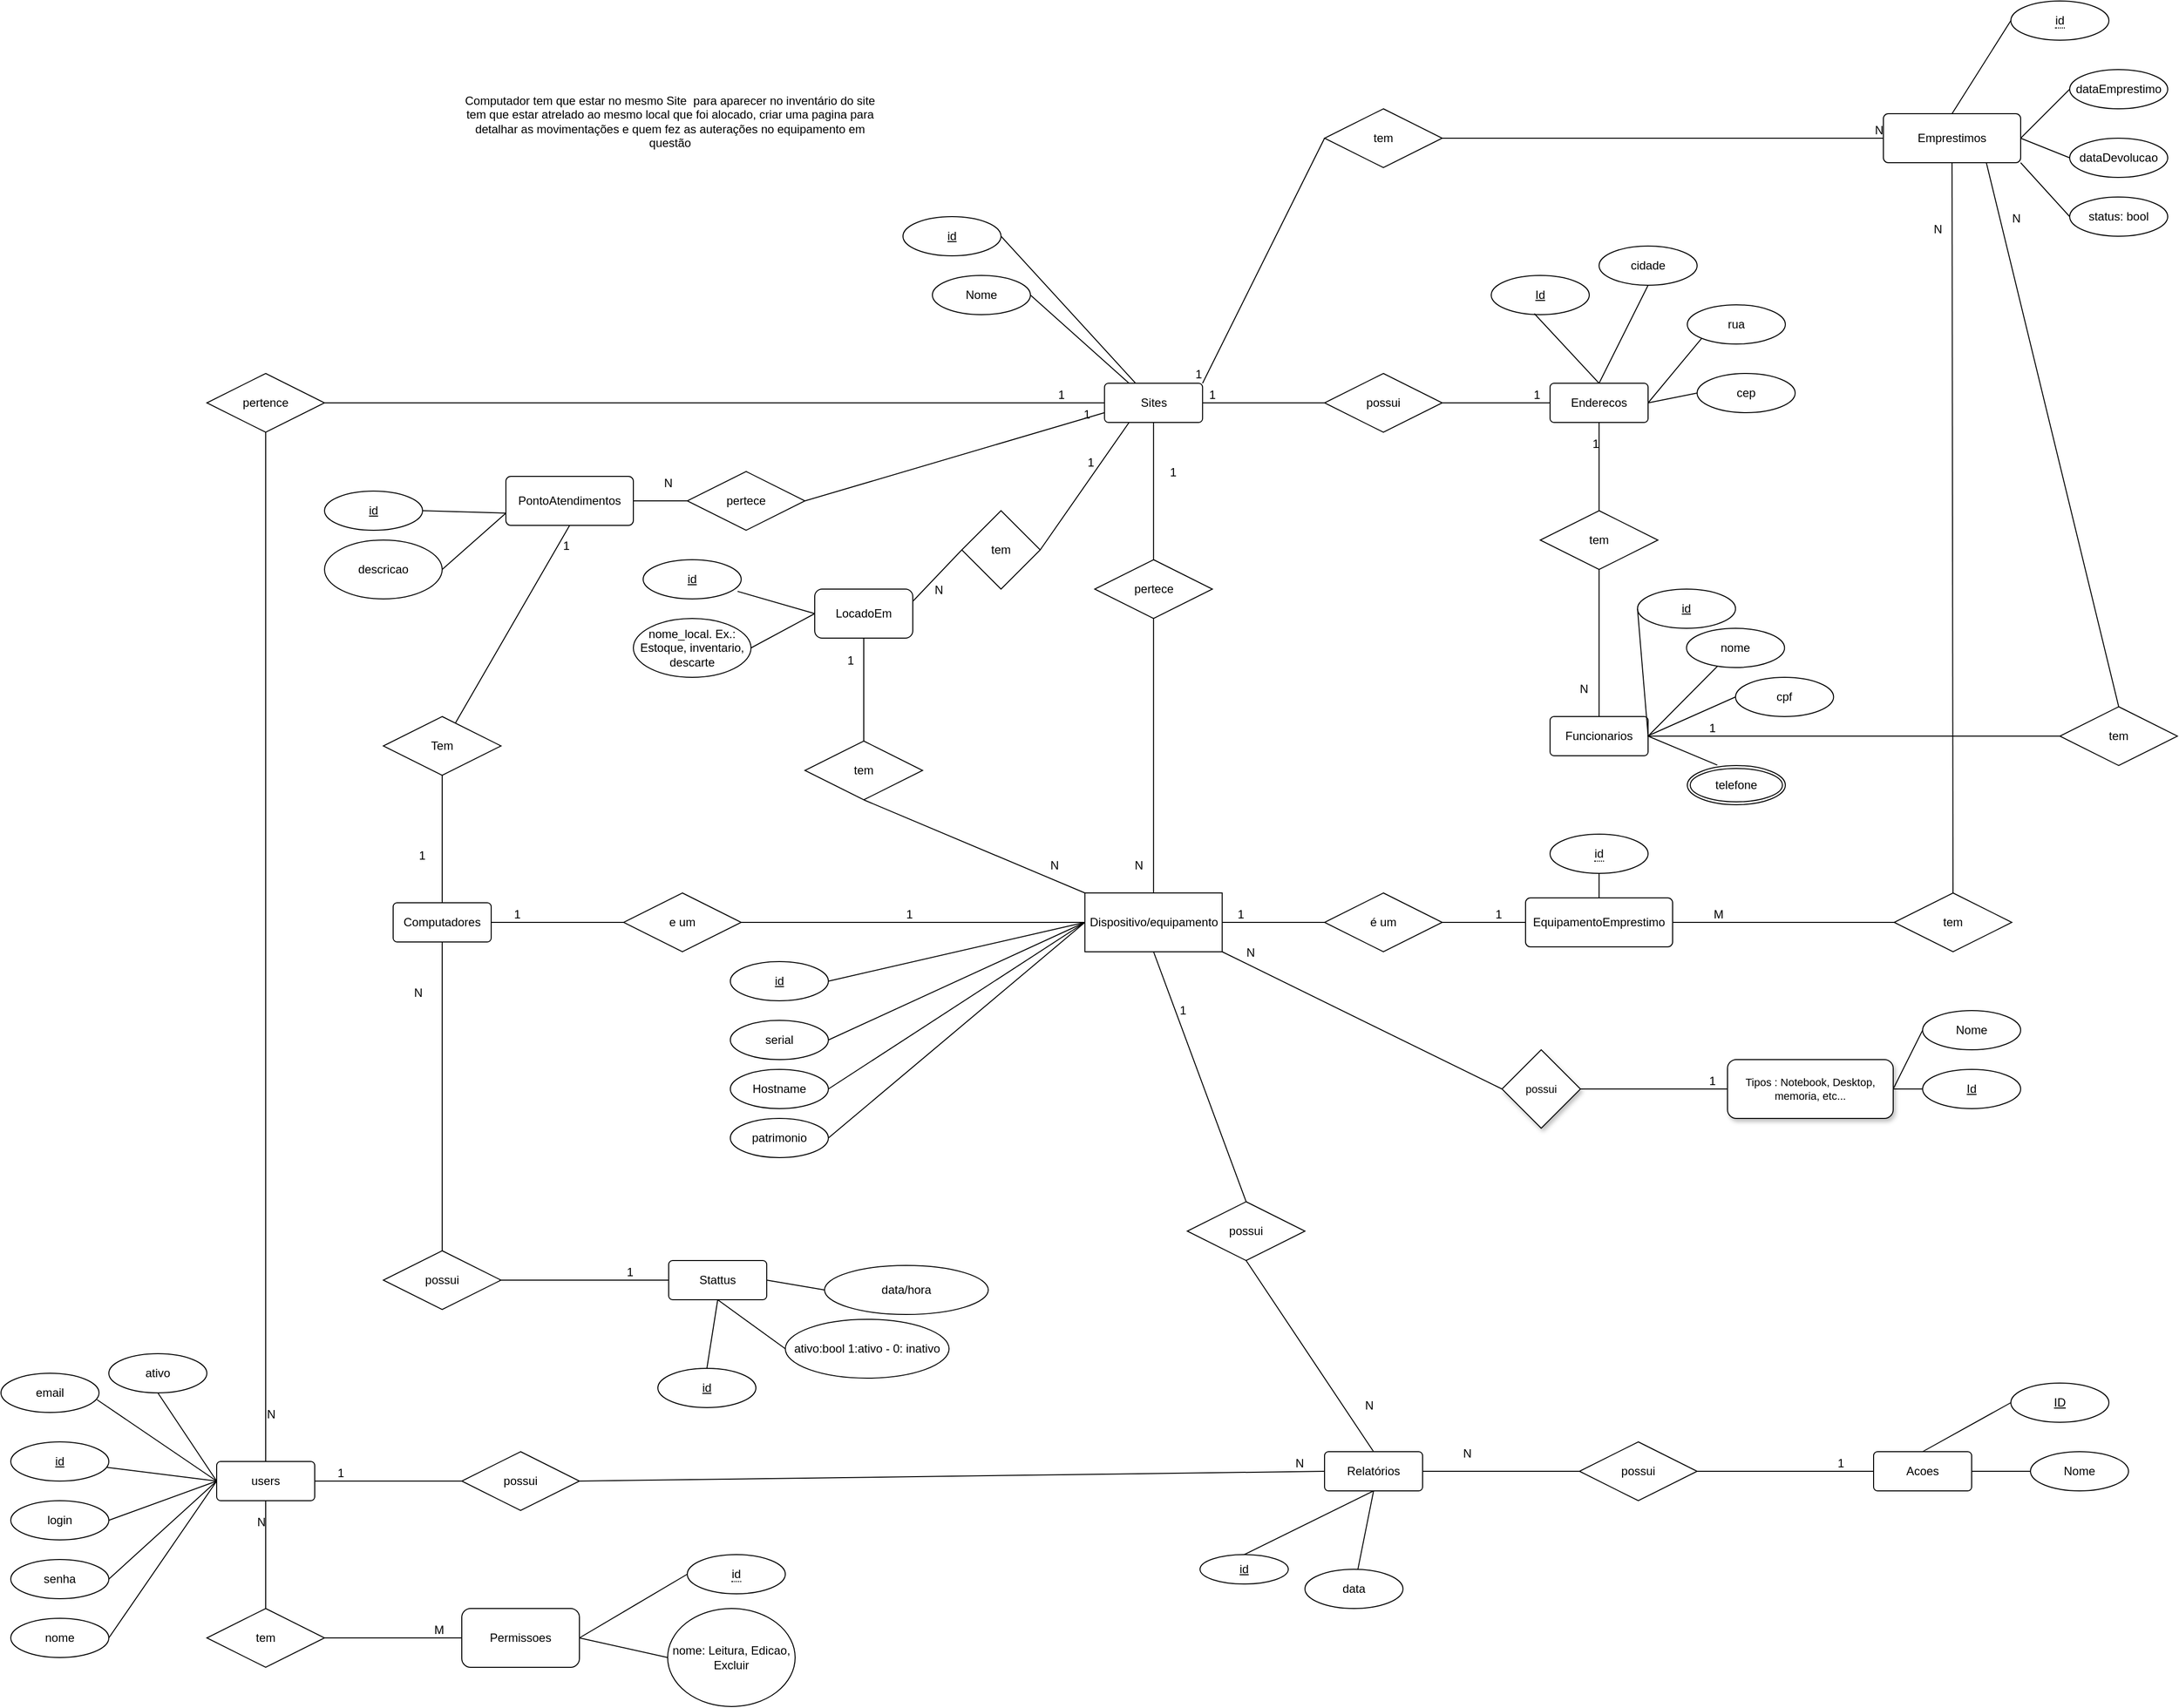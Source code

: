 <mxfile version="16.4.0" type="device"><diagram id="C5RBs43oDa-KdzZeNtuy" name="Page-1"><mxGraphModel dx="2500" dy="2151" grid="1" gridSize="10" guides="1" tooltips="1" connect="1" arrows="1" fold="1" page="1" pageScale="1" pageWidth="827" pageHeight="1169" math="0" shadow="0"><root><mxCell id="WIyWlLk6GJQsqaUBKTNV-0"/><mxCell id="WIyWlLk6GJQsqaUBKTNV-1" parent="WIyWlLk6GJQsqaUBKTNV-0"/><mxCell id="Y6eBDfCkmrL4tLhXCDpF-20" value="" style="edgeStyle=orthogonalEdgeStyle;rounded=0;orthogonalLoop=1;jettySize=auto;html=1;strokeColor=none;startArrow=none;" parent="WIyWlLk6GJQsqaUBKTNV-1" source="GOibwB08bHjvyeaDyeHn-0" edge="1"><mxGeometry relative="1" as="geometry"><mxPoint x="-15" y="410" as="sourcePoint"/><mxPoint x="85" y="410" as="targetPoint"/></mxGeometry></mxCell><mxCell id="Y6eBDfCkmrL4tLhXCDpF-49" value="possui" style="rhombus;whiteSpace=wrap;html=1;fontSize=11;shadow=1;" parent="WIyWlLk6GJQsqaUBKTNV-1" vertex="1"><mxGeometry x="721" y="400" width="80" height="80" as="geometry"/></mxCell><mxCell id="Y6eBDfCkmrL4tLhXCDpF-51" value="Tipos : Notebook, Desktop, memoria, etc..." style="rounded=1;whiteSpace=wrap;html=1;fontSize=11;shadow=1;" parent="WIyWlLk6GJQsqaUBKTNV-1" vertex="1"><mxGeometry x="951" y="410" width="169" height="60" as="geometry"/></mxCell><mxCell id="jL3RBgVKFGHHHNSmZObN-3" value="id" style="ellipse;whiteSpace=wrap;html=1;align=center;fontStyle=4;" parent="WIyWlLk6GJQsqaUBKTNV-1" vertex="1"><mxGeometry x="-66.08" y="310" width="100" height="40" as="geometry"/></mxCell><mxCell id="jL3RBgVKFGHHHNSmZObN-24" value="id" style="ellipse;whiteSpace=wrap;html=1;align=center;fontStyle=4;" parent="WIyWlLk6GJQsqaUBKTNV-1" vertex="1"><mxGeometry x="110" y="-450" width="100" height="40" as="geometry"/></mxCell><mxCell id="jL3RBgVKFGHHHNSmZObN-26" value="Sites" style="rounded=1;arcSize=10;whiteSpace=wrap;html=1;align=center;" parent="WIyWlLk6GJQsqaUBKTNV-1" vertex="1"><mxGeometry x="315.58" y="-280" width="100" height="40" as="geometry"/></mxCell><mxCell id="jL3RBgVKFGHHHNSmZObN-30" value="Enderecos" style="rounded=1;arcSize=10;whiteSpace=wrap;html=1;align=center;" parent="WIyWlLk6GJQsqaUBKTNV-1" vertex="1"><mxGeometry x="770" y="-280" width="100" height="40" as="geometry"/></mxCell><mxCell id="jL3RBgVKFGHHHNSmZObN-31" value="Id" style="ellipse;whiteSpace=wrap;html=1;align=center;fontStyle=4;" parent="WIyWlLk6GJQsqaUBKTNV-1" vertex="1"><mxGeometry x="710" y="-390" width="100" height="40" as="geometry"/></mxCell><mxCell id="jL3RBgVKFGHHHNSmZObN-35" value="possui" style="shape=rhombus;perimeter=rhombusPerimeter;whiteSpace=wrap;html=1;align=center;" parent="WIyWlLk6GJQsqaUBKTNV-1" vertex="1"><mxGeometry x="540" y="-290" width="120" height="60" as="geometry"/></mxCell><mxCell id="jL3RBgVKFGHHHNSmZObN-38" value="" style="endArrow=none;html=1;rounded=0;entryX=0;entryY=0.5;entryDx=0;entryDy=0;exitX=1;exitY=0.5;exitDx=0;exitDy=0;" parent="WIyWlLk6GJQsqaUBKTNV-1" source="jL3RBgVKFGHHHNSmZObN-35" target="jL3RBgVKFGHHHNSmZObN-30" edge="1"><mxGeometry relative="1" as="geometry"><mxPoint x="730.0" y="-260" as="sourcePoint"/><mxPoint x="490" y="-100" as="targetPoint"/></mxGeometry></mxCell><mxCell id="jL3RBgVKFGHHHNSmZObN-39" value="1" style="resizable=0;html=1;align=right;verticalAlign=bottom;" parent="jL3RBgVKFGHHHNSmZObN-38" connectable="0" vertex="1"><mxGeometry x="1" relative="1" as="geometry"><mxPoint x="-10" as="offset"/></mxGeometry></mxCell><mxCell id="jL3RBgVKFGHHHNSmZObN-40" value="rua" style="ellipse;whiteSpace=wrap;html=1;align=center;" parent="WIyWlLk6GJQsqaUBKTNV-1" vertex="1"><mxGeometry x="910" y="-360" width="100" height="40" as="geometry"/></mxCell><mxCell id="jL3RBgVKFGHHHNSmZObN-42" value="cep" style="ellipse;whiteSpace=wrap;html=1;align=center;" parent="WIyWlLk6GJQsqaUBKTNV-1" vertex="1"><mxGeometry x="920" y="-290" width="100" height="40" as="geometry"/></mxCell><mxCell id="jL3RBgVKFGHHHNSmZObN-45" value="cidade" style="ellipse;whiteSpace=wrap;html=1;align=center;" parent="WIyWlLk6GJQsqaUBKTNV-1" vertex="1"><mxGeometry x="820" y="-420" width="100" height="40" as="geometry"/></mxCell><mxCell id="jL3RBgVKFGHHHNSmZObN-47" value="Nome" style="ellipse;whiteSpace=wrap;html=1;align=center;" parent="WIyWlLk6GJQsqaUBKTNV-1" vertex="1"><mxGeometry x="140" y="-390" width="100" height="40" as="geometry"/></mxCell><mxCell id="jL3RBgVKFGHHHNSmZObN-75" value="Relatórios" style="rounded=1;arcSize=10;whiteSpace=wrap;html=1;align=center;" parent="WIyWlLk6GJQsqaUBKTNV-1" vertex="1"><mxGeometry x="540" y="810" width="100" height="40" as="geometry"/></mxCell><mxCell id="jL3RBgVKFGHHHNSmZObN-76" value="id" style="ellipse;whiteSpace=wrap;html=1;align=center;fontStyle=4;" parent="WIyWlLk6GJQsqaUBKTNV-1" vertex="1"><mxGeometry x="413" y="915" width="90" height="30" as="geometry"/></mxCell><mxCell id="jL3RBgVKFGHHHNSmZObN-78" value="" style="endArrow=none;html=1;rounded=0;entryX=0.5;entryY=0;entryDx=0;entryDy=0;exitX=0.5;exitY=1;exitDx=0;exitDy=0;" parent="WIyWlLk6GJQsqaUBKTNV-1" source="jL3RBgVKFGHHHNSmZObN-75" target="jL3RBgVKFGHHHNSmZObN-76" edge="1"><mxGeometry relative="1" as="geometry"><mxPoint x="660" y="860" as="sourcePoint"/><mxPoint x="820" y="860" as="targetPoint"/></mxGeometry></mxCell><mxCell id="jL3RBgVKFGHHHNSmZObN-87" value="" style="endArrow=none;html=1;rounded=0;exitX=0.5;exitY=1;exitDx=0;exitDy=0;" parent="WIyWlLk6GJQsqaUBKTNV-1" source="jL3RBgVKFGHHHNSmZObN-75" target="jL3RBgVKFGHHHNSmZObN-88" edge="1"><mxGeometry relative="1" as="geometry"><mxPoint x="630" y="920" as="sourcePoint"/><mxPoint x="790" y="920" as="targetPoint"/></mxGeometry></mxCell><mxCell id="jL3RBgVKFGHHHNSmZObN-88" value="data" style="ellipse;whiteSpace=wrap;html=1;align=center;" parent="WIyWlLk6GJQsqaUBKTNV-1" vertex="1"><mxGeometry x="520" y="930" width="100" height="40" as="geometry"/></mxCell><mxCell id="jL3RBgVKFGHHHNSmZObN-99" value="Id" style="ellipse;whiteSpace=wrap;html=1;align=center;fontStyle=4;" parent="WIyWlLk6GJQsqaUBKTNV-1" vertex="1"><mxGeometry x="1150" y="420" width="100" height="40" as="geometry"/></mxCell><mxCell id="jL3RBgVKFGHHHNSmZObN-100" value="" style="endArrow=none;html=1;rounded=0;entryX=0;entryY=0.5;entryDx=0;entryDy=0;exitX=1;exitY=0.5;exitDx=0;exitDy=0;" parent="WIyWlLk6GJQsqaUBKTNV-1" source="Y6eBDfCkmrL4tLhXCDpF-51" target="jL3RBgVKFGHHHNSmZObN-99" edge="1"><mxGeometry relative="1" as="geometry"><mxPoint x="721" y="760" as="sourcePoint"/><mxPoint x="881" y="760" as="targetPoint"/></mxGeometry></mxCell><mxCell id="jL3RBgVKFGHHHNSmZObN-102" value="Nome" style="ellipse;whiteSpace=wrap;html=1;align=center;" parent="WIyWlLk6GJQsqaUBKTNV-1" vertex="1"><mxGeometry x="1150" y="360" width="100" height="40" as="geometry"/></mxCell><mxCell id="jL3RBgVKFGHHHNSmZObN-103" value="" style="endArrow=none;html=1;rounded=0;entryX=0;entryY=0.5;entryDx=0;entryDy=0;exitX=1;exitY=0.5;exitDx=0;exitDy=0;" parent="WIyWlLk6GJQsqaUBKTNV-1" source="Y6eBDfCkmrL4tLhXCDpF-51" target="jL3RBgVKFGHHHNSmZObN-102" edge="1"><mxGeometry relative="1" as="geometry"><mxPoint x="721" y="560" as="sourcePoint"/><mxPoint x="1151" y="360" as="targetPoint"/></mxGeometry></mxCell><mxCell id="jL3RBgVKFGHHHNSmZObN-104" value="users" style="rounded=1;arcSize=10;whiteSpace=wrap;html=1;align=center;" parent="WIyWlLk6GJQsqaUBKTNV-1" vertex="1"><mxGeometry x="-590" y="820" width="100" height="40" as="geometry"/></mxCell><mxCell id="jL3RBgVKFGHHHNSmZObN-105" value="" style="endArrow=none;html=1;rounded=0;entryX=0;entryY=0.5;entryDx=0;entryDy=0;exitX=1;exitY=0.5;exitDx=0;exitDy=0;" parent="WIyWlLk6GJQsqaUBKTNV-1" source="jL3RBgVKFGHHHNSmZObN-109" target="jL3RBgVKFGHHHNSmZObN-104" edge="1"><mxGeometry relative="1" as="geometry"><mxPoint x="-640" y="990" as="sourcePoint"/><mxPoint x="-500" y="830" as="targetPoint"/></mxGeometry></mxCell><mxCell id="jL3RBgVKFGHHHNSmZObN-106" value="id" style="ellipse;whiteSpace=wrap;html=1;align=center;fontStyle=4;" parent="WIyWlLk6GJQsqaUBKTNV-1" vertex="1"><mxGeometry x="-800" y="800" width="100" height="40" as="geometry"/></mxCell><mxCell id="jL3RBgVKFGHHHNSmZObN-107" value="" style="endArrow=none;html=1;rounded=0;entryX=0;entryY=0.5;entryDx=0;entryDy=0;" parent="WIyWlLk6GJQsqaUBKTNV-1" source="jL3RBgVKFGHHHNSmZObN-106" target="jL3RBgVKFGHHHNSmZObN-104" edge="1"><mxGeometry relative="1" as="geometry"><mxPoint x="-660" y="830" as="sourcePoint"/><mxPoint x="-500" y="830" as="targetPoint"/></mxGeometry></mxCell><mxCell id="jL3RBgVKFGHHHNSmZObN-109" value="login" style="ellipse;whiteSpace=wrap;html=1;align=center;" parent="WIyWlLk6GJQsqaUBKTNV-1" vertex="1"><mxGeometry x="-800" y="860" width="100" height="40" as="geometry"/></mxCell><mxCell id="jL3RBgVKFGHHHNSmZObN-112" value="senha" style="ellipse;whiteSpace=wrap;html=1;align=center;" parent="WIyWlLk6GJQsqaUBKTNV-1" vertex="1"><mxGeometry x="-800" y="920" width="100" height="40" as="geometry"/></mxCell><mxCell id="jL3RBgVKFGHHHNSmZObN-113" value="email" style="ellipse;whiteSpace=wrap;html=1;align=center;" parent="WIyWlLk6GJQsqaUBKTNV-1" vertex="1"><mxGeometry x="-810" y="730" width="100" height="40" as="geometry"/></mxCell><mxCell id="jL3RBgVKFGHHHNSmZObN-115" value="pertence" style="shape=rhombus;perimeter=rhombusPerimeter;whiteSpace=wrap;html=1;align=center;" parent="WIyWlLk6GJQsqaUBKTNV-1" vertex="1"><mxGeometry x="-600" y="-290" width="120" height="60" as="geometry"/></mxCell><mxCell id="jL3RBgVKFGHHHNSmZObN-116" value="" style="endArrow=none;html=1;rounded=0;entryX=0;entryY=0.5;entryDx=0;entryDy=0;exitX=1;exitY=0.5;exitDx=0;exitDy=0;" parent="WIyWlLk6GJQsqaUBKTNV-1" source="jL3RBgVKFGHHHNSmZObN-115" target="jL3RBgVKFGHHHNSmZObN-26" edge="1"><mxGeometry relative="1" as="geometry"><mxPoint x="60.58" as="sourcePoint"/><mxPoint x="220.58" as="targetPoint"/></mxGeometry></mxCell><mxCell id="jL3RBgVKFGHHHNSmZObN-117" value="1" style="resizable=0;html=1;align=right;verticalAlign=bottom;" parent="jL3RBgVKFGHHHNSmZObN-116" connectable="0" vertex="1"><mxGeometry x="1" relative="1" as="geometry"><mxPoint x="-40" as="offset"/></mxGeometry></mxCell><mxCell id="jL3RBgVKFGHHHNSmZObN-119" value="" style="endArrow=none;html=1;rounded=0;exitX=0.5;exitY=1;exitDx=0;exitDy=0;" parent="WIyWlLk6GJQsqaUBKTNV-1" source="jL3RBgVKFGHHHNSmZObN-115" target="jL3RBgVKFGHHHNSmZObN-104" edge="1"><mxGeometry relative="1" as="geometry"><mxPoint x="70" y="240" as="sourcePoint"/><mxPoint x="230" y="240" as="targetPoint"/></mxGeometry></mxCell><mxCell id="jL3RBgVKFGHHHNSmZObN-120" value="N" style="resizable=0;html=1;align=right;verticalAlign=bottom;" parent="jL3RBgVKFGHHHNSmZObN-119" connectable="0" vertex="1"><mxGeometry x="1" relative="1" as="geometry"><mxPoint x="10" y="-40" as="offset"/></mxGeometry></mxCell><mxCell id="jL3RBgVKFGHHHNSmZObN-122" value="" style="endArrow=none;html=1;rounded=0;exitX=0.98;exitY=0.675;exitDx=0;exitDy=0;exitPerimeter=0;entryX=0;entryY=0.5;entryDx=0;entryDy=0;" parent="WIyWlLk6GJQsqaUBKTNV-1" source="jL3RBgVKFGHHHNSmZObN-113" target="jL3RBgVKFGHHHNSmZObN-104" edge="1"><mxGeometry relative="1" as="geometry"><mxPoint x="-290" y="510" as="sourcePoint"/><mxPoint x="-130" y="510" as="targetPoint"/></mxGeometry></mxCell><mxCell id="jL3RBgVKFGHHHNSmZObN-123" value="" style="endArrow=none;html=1;rounded=0;entryX=1;entryY=0.5;entryDx=0;entryDy=0;exitX=0;exitY=0.5;exitDx=0;exitDy=0;" parent="WIyWlLk6GJQsqaUBKTNV-1" source="jL3RBgVKFGHHHNSmZObN-104" target="jL3RBgVKFGHHHNSmZObN-112" edge="1"><mxGeometry relative="1" as="geometry"><mxPoint x="-290" y="1040" as="sourcePoint"/><mxPoint x="-130" y="1040" as="targetPoint"/></mxGeometry></mxCell><mxCell id="jL3RBgVKFGHHHNSmZObN-124" value="possui" style="shape=rhombus;perimeter=rhombusPerimeter;whiteSpace=wrap;html=1;align=center;" parent="WIyWlLk6GJQsqaUBKTNV-1" vertex="1"><mxGeometry x="-340" y="810" width="120" height="60" as="geometry"/></mxCell><mxCell id="jL3RBgVKFGHHHNSmZObN-125" value="" style="endArrow=none;html=1;rounded=0;entryX=0;entryY=0.5;entryDx=0;entryDy=0;exitX=1;exitY=0.5;exitDx=0;exitDy=0;" parent="WIyWlLk6GJQsqaUBKTNV-1" source="jL3RBgVKFGHHHNSmZObN-124" target="jL3RBgVKFGHHHNSmZObN-75" edge="1"><mxGeometry relative="1" as="geometry"><mxPoint x="220" y="900" as="sourcePoint"/><mxPoint x="380" y="900" as="targetPoint"/></mxGeometry></mxCell><mxCell id="jL3RBgVKFGHHHNSmZObN-126" value="N" style="resizable=0;html=1;align=right;verticalAlign=bottom;" parent="jL3RBgVKFGHHHNSmZObN-125" connectable="0" vertex="1"><mxGeometry x="1" relative="1" as="geometry"><mxPoint x="-20" as="offset"/></mxGeometry></mxCell><mxCell id="jL3RBgVKFGHHHNSmZObN-127" value="" style="endArrow=none;html=1;rounded=0;entryX=1;entryY=0.5;entryDx=0;entryDy=0;exitX=0;exitY=0.5;exitDx=0;exitDy=0;" parent="WIyWlLk6GJQsqaUBKTNV-1" source="jL3RBgVKFGHHHNSmZObN-124" target="jL3RBgVKFGHHHNSmZObN-104" edge="1"><mxGeometry relative="1" as="geometry"><mxPoint x="-190" y="930" as="sourcePoint"/><mxPoint x="-30" y="930" as="targetPoint"/></mxGeometry></mxCell><mxCell id="jL3RBgVKFGHHHNSmZObN-128" value="1" style="resizable=0;html=1;align=right;verticalAlign=bottom;" parent="jL3RBgVKFGHHHNSmZObN-127" connectable="0" vertex="1"><mxGeometry x="1" relative="1" as="geometry"><mxPoint x="30" as="offset"/></mxGeometry></mxCell><mxCell id="jL3RBgVKFGHHHNSmZObN-131" value="" style="endArrow=none;html=1;rounded=0;entryX=0;entryY=0.5;entryDx=0;entryDy=0;exitX=1;exitY=0.5;exitDx=0;exitDy=0;" parent="WIyWlLk6GJQsqaUBKTNV-1" source="jL3RBgVKFGHHHNSmZObN-3" target="x2_rcoC8cgEU2j1PT4L7-59" edge="1"><mxGeometry relative="1" as="geometry"><mxPoint x="105.0" y="405" as="sourcePoint"/><mxPoint x="515" y="335" as="targetPoint"/></mxGeometry></mxCell><mxCell id="jL3RBgVKFGHHHNSmZObN-132" value="" style="endArrow=none;html=1;rounded=0;exitX=0;exitY=0.5;exitDx=0;exitDy=0;entryX=1;entryY=0.5;entryDx=0;entryDy=0;" parent="WIyWlLk6GJQsqaUBKTNV-1" source="x2_rcoC8cgEU2j1PT4L7-59" target="jL3RBgVKFGHHHNSmZObN-4" edge="1"><mxGeometry relative="1" as="geometry"><mxPoint x="355" y="335" as="sourcePoint"/><mxPoint x="515" y="335" as="targetPoint"/></mxGeometry></mxCell><mxCell id="jL3RBgVKFGHHHNSmZObN-133" value="" style="endArrow=none;html=1;rounded=0;entryX=0;entryY=0.5;entryDx=0;entryDy=0;exitX=1;exitY=0.5;exitDx=0;exitDy=0;" parent="WIyWlLk6GJQsqaUBKTNV-1" source="jL3RBgVKFGHHHNSmZObN-30" target="jL3RBgVKFGHHHNSmZObN-42" edge="1"><mxGeometry relative="1" as="geometry"><mxPoint x="610" y="-60" as="sourcePoint"/><mxPoint x="770" y="-60" as="targetPoint"/></mxGeometry></mxCell><mxCell id="jL3RBgVKFGHHHNSmZObN-134" value="" style="endArrow=none;html=1;rounded=0;entryX=0;entryY=1;entryDx=0;entryDy=0;exitX=1;exitY=0.5;exitDx=0;exitDy=0;" parent="WIyWlLk6GJQsqaUBKTNV-1" source="jL3RBgVKFGHHHNSmZObN-30" target="jL3RBgVKFGHHHNSmZObN-40" edge="1"><mxGeometry relative="1" as="geometry"><mxPoint x="610" y="-60" as="sourcePoint"/><mxPoint x="770" y="-60" as="targetPoint"/></mxGeometry></mxCell><mxCell id="jL3RBgVKFGHHHNSmZObN-135" value="" style="endArrow=none;html=1;rounded=0;entryX=0.44;entryY=0.975;entryDx=0;entryDy=0;entryPerimeter=0;exitX=0.5;exitY=0;exitDx=0;exitDy=0;" parent="WIyWlLk6GJQsqaUBKTNV-1" source="jL3RBgVKFGHHHNSmZObN-30" target="jL3RBgVKFGHHHNSmZObN-31" edge="1"><mxGeometry relative="1" as="geometry"><mxPoint x="610" y="-60" as="sourcePoint"/><mxPoint x="770" y="-60" as="targetPoint"/></mxGeometry></mxCell><mxCell id="jL3RBgVKFGHHHNSmZObN-136" value="" style="endArrow=none;html=1;rounded=0;entryX=0.5;entryY=1;entryDx=0;entryDy=0;exitX=0.5;exitY=0;exitDx=0;exitDy=0;" parent="WIyWlLk6GJQsqaUBKTNV-1" source="jL3RBgVKFGHHHNSmZObN-30" target="jL3RBgVKFGHHHNSmZObN-45" edge="1"><mxGeometry relative="1" as="geometry"><mxPoint x="610" y="-60" as="sourcePoint"/><mxPoint x="770" y="-60" as="targetPoint"/></mxGeometry></mxCell><mxCell id="jL3RBgVKFGHHHNSmZObN-137" value="" style="endArrow=none;html=1;rounded=0;entryX=1;entryY=0.5;entryDx=0;entryDy=0;exitX=0.25;exitY=0;exitDx=0;exitDy=0;" parent="WIyWlLk6GJQsqaUBKTNV-1" source="jL3RBgVKFGHHHNSmZObN-26" target="jL3RBgVKFGHHHNSmZObN-47" edge="1"><mxGeometry relative="1" as="geometry"><mxPoint x="360.58" y="-150" as="sourcePoint"/><mxPoint x="520.58" y="-150" as="targetPoint"/></mxGeometry></mxCell><mxCell id="jL3RBgVKFGHHHNSmZObN-138" value="" style="endArrow=none;html=1;rounded=0;entryX=1;entryY=0.5;entryDx=0;entryDy=0;startArrow=none;" parent="WIyWlLk6GJQsqaUBKTNV-1" source="jL3RBgVKFGHHHNSmZObN-26" target="jL3RBgVKFGHHHNSmZObN-24" edge="1"><mxGeometry relative="1" as="geometry"><mxPoint x="360.58" y="-280" as="sourcePoint"/><mxPoint x="520.58" y="-150" as="targetPoint"/></mxGeometry></mxCell><mxCell id="jL3RBgVKFGHHHNSmZObN-139" value="nome" style="ellipse;whiteSpace=wrap;html=1;align=center;" parent="WIyWlLk6GJQsqaUBKTNV-1" vertex="1"><mxGeometry x="-800" y="980" width="100" height="40" as="geometry"/></mxCell><mxCell id="jL3RBgVKFGHHHNSmZObN-140" value="" style="endArrow=none;html=1;rounded=0;exitX=1;exitY=0.5;exitDx=0;exitDy=0;entryX=0;entryY=0.5;entryDx=0;entryDy=0;" parent="WIyWlLk6GJQsqaUBKTNV-1" source="jL3RBgVKFGHHHNSmZObN-139" target="jL3RBgVKFGHHHNSmZObN-104" edge="1"><mxGeometry relative="1" as="geometry"><mxPoint x="-680" y="1018.57" as="sourcePoint"/><mxPoint x="-520" y="1018.57" as="targetPoint"/></mxGeometry></mxCell><mxCell id="jL3RBgVKFGHHHNSmZObN-4" value="serial" style="ellipse;whiteSpace=wrap;html=1;align=center;" parent="WIyWlLk6GJQsqaUBKTNV-1" vertex="1"><mxGeometry x="-66.08" y="370" width="100" height="40" as="geometry"/></mxCell><mxCell id="jL3RBgVKFGHHHNSmZObN-143" value="" style="edgeStyle=orthogonalEdgeStyle;rounded=0;orthogonalLoop=1;jettySize=auto;html=1;strokeColor=none;endArrow=none;startArrow=none;" parent="WIyWlLk6GJQsqaUBKTNV-1" source="GOibwB08bHjvyeaDyeHn-0" target="jL3RBgVKFGHHHNSmZObN-4" edge="1"><mxGeometry relative="1" as="geometry"><mxPoint x="-172.08" y="755" as="sourcePoint"/><mxPoint x="-72.08" y="755" as="targetPoint"/></mxGeometry></mxCell><mxCell id="jL3RBgVKFGHHHNSmZObN-144" value="PontoAtendimentos" style="rounded=1;arcSize=10;whiteSpace=wrap;html=1;align=center;" parent="WIyWlLk6GJQsqaUBKTNV-1" vertex="1"><mxGeometry x="-295" y="-185" width="130" height="50" as="geometry"/></mxCell><mxCell id="jL3RBgVKFGHHHNSmZObN-155" value="id" style="ellipse;whiteSpace=wrap;html=1;align=center;fontStyle=4;" parent="WIyWlLk6GJQsqaUBKTNV-1" vertex="1"><mxGeometry x="-480" y="-170" width="100" height="40" as="geometry"/></mxCell><mxCell id="jL3RBgVKFGHHHNSmZObN-157" value="" style="endArrow=none;html=1;rounded=0;exitX=1;exitY=0.5;exitDx=0;exitDy=0;entryX=0;entryY=0.75;entryDx=0;entryDy=0;" parent="WIyWlLk6GJQsqaUBKTNV-1" source="jL3RBgVKFGHHHNSmZObN-155" target="jL3RBgVKFGHHHNSmZObN-144" edge="1"><mxGeometry relative="1" as="geometry"><mxPoint x="-302.21" y="-430" as="sourcePoint"/><mxPoint x="-142.21" y="-430" as="targetPoint"/></mxGeometry></mxCell><mxCell id="jL3RBgVKFGHHHNSmZObN-158" value="" style="endArrow=none;html=1;rounded=0;exitX=1;exitY=0.5;exitDx=0;exitDy=0;entryX=0;entryY=0.75;entryDx=0;entryDy=0;" parent="WIyWlLk6GJQsqaUBKTNV-1" source="UrEDDq_7qSF9Vwqok4Ys-0" target="jL3RBgVKFGHHHNSmZObN-144" edge="1"><mxGeometry relative="1" as="geometry"><mxPoint x="-512.21" y="-800" as="sourcePoint"/><mxPoint x="-142.21" y="-430" as="targetPoint"/></mxGeometry></mxCell><mxCell id="OOTRdPc1EYuUufEc7CPE-1" value="pertece" style="shape=rhombus;perimeter=rhombusPerimeter;whiteSpace=wrap;html=1;align=center;" parent="WIyWlLk6GJQsqaUBKTNV-1" vertex="1"><mxGeometry x="-110" y="-190" width="120" height="60" as="geometry"/></mxCell><mxCell id="cCmvtChLbTxGzkrsQaXY-4" value="" style="endArrow=none;html=1;rounded=0;entryX=1;entryY=0.5;entryDx=0;entryDy=0;exitX=0;exitY=0.5;exitDx=0;exitDy=0;" parent="WIyWlLk6GJQsqaUBKTNV-1" source="jL3RBgVKFGHHHNSmZObN-35" target="jL3RBgVKFGHHHNSmZObN-26" edge="1"><mxGeometry relative="1" as="geometry"><mxPoint x="420.58" y="-70" as="sourcePoint"/><mxPoint x="580.58" y="-70" as="targetPoint"/></mxGeometry></mxCell><mxCell id="cCmvtChLbTxGzkrsQaXY-5" value="1" style="resizable=0;html=1;align=right;verticalAlign=bottom;" parent="cCmvtChLbTxGzkrsQaXY-4" connectable="0" vertex="1"><mxGeometry x="1" relative="1" as="geometry"><mxPoint x="14" as="offset"/></mxGeometry></mxCell><mxCell id="cCmvtChLbTxGzkrsQaXY-6" value="" style="endArrow=none;html=1;rounded=0;entryX=1;entryY=0.5;entryDx=0;entryDy=0;exitX=0;exitY=0.5;exitDx=0;exitDy=0;" parent="WIyWlLk6GJQsqaUBKTNV-1" source="hMl8LLnB_Ac-vKZsG6ww-5" target="jL3RBgVKFGHHHNSmZObN-75" edge="1"><mxGeometry relative="1" as="geometry"><mxPoint x="790" y="830" as="sourcePoint"/><mxPoint x="589" y="810" as="targetPoint"/></mxGeometry></mxCell><mxCell id="cCmvtChLbTxGzkrsQaXY-7" value="N" style="resizable=0;html=1;align=right;verticalAlign=bottom;" parent="cCmvtChLbTxGzkrsQaXY-6" connectable="0" vertex="1"><mxGeometry x="1" relative="1" as="geometry"><mxPoint x="50" y="-10" as="offset"/></mxGeometry></mxCell><mxCell id="GOibwB08bHjvyeaDyeHn-1" value="" style="endArrow=none;html=1;rounded=0;exitX=1;exitY=0.5;exitDx=0;exitDy=0;entryX=0;entryY=0.5;entryDx=0;entryDy=0;" parent="WIyWlLk6GJQsqaUBKTNV-1" source="GOibwB08bHjvyeaDyeHn-0" target="x2_rcoC8cgEU2j1PT4L7-59" edge="1"><mxGeometry relative="1" as="geometry"><mxPoint x="359.42" y="275" as="sourcePoint"/><mxPoint x="519.42" y="275" as="targetPoint"/></mxGeometry></mxCell><mxCell id="hMl8LLnB_Ac-vKZsG6ww-2" value="Acoes" style="rounded=1;arcSize=10;whiteSpace=wrap;html=1;align=center;" parent="WIyWlLk6GJQsqaUBKTNV-1" vertex="1"><mxGeometry x="1100" y="810" width="100" height="40" as="geometry"/></mxCell><mxCell id="hMl8LLnB_Ac-vKZsG6ww-5" value="possui" style="shape=rhombus;perimeter=rhombusPerimeter;whiteSpace=wrap;html=1;align=center;" parent="WIyWlLk6GJQsqaUBKTNV-1" vertex="1"><mxGeometry x="800" y="800" width="120" height="60" as="geometry"/></mxCell><mxCell id="hMl8LLnB_Ac-vKZsG6ww-6" value="" style="endArrow=none;html=1;rounded=0;entryX=0;entryY=0.5;entryDx=0;entryDy=0;exitX=1;exitY=0.5;exitDx=0;exitDy=0;" parent="WIyWlLk6GJQsqaUBKTNV-1" source="hMl8LLnB_Ac-vKZsG6ww-5" target="hMl8LLnB_Ac-vKZsG6ww-2" edge="1"><mxGeometry relative="1" as="geometry"><mxPoint x="470" y="630" as="sourcePoint"/><mxPoint x="630" y="630" as="targetPoint"/></mxGeometry></mxCell><mxCell id="hMl8LLnB_Ac-vKZsG6ww-7" value="1" style="resizable=0;html=1;align=right;verticalAlign=bottom;" parent="hMl8LLnB_Ac-vKZsG6ww-6" connectable="0" vertex="1"><mxGeometry x="1" relative="1" as="geometry"><mxPoint x="-30" as="offset"/></mxGeometry></mxCell><mxCell id="hMl8LLnB_Ac-vKZsG6ww-8" value="ID" style="ellipse;whiteSpace=wrap;html=1;align=center;fontStyle=4;" parent="WIyWlLk6GJQsqaUBKTNV-1" vertex="1"><mxGeometry x="1240" y="740" width="100" height="40" as="geometry"/></mxCell><mxCell id="hMl8LLnB_Ac-vKZsG6ww-9" value="" style="endArrow=none;html=1;rounded=0;entryX=0;entryY=0.5;entryDx=0;entryDy=0;exitX=0.5;exitY=0;exitDx=0;exitDy=0;" parent="WIyWlLk6GJQsqaUBKTNV-1" source="hMl8LLnB_Ac-vKZsG6ww-2" target="hMl8LLnB_Ac-vKZsG6ww-8" edge="1"><mxGeometry relative="1" as="geometry"><mxPoint x="470" y="630" as="sourcePoint"/><mxPoint x="630" y="630" as="targetPoint"/></mxGeometry></mxCell><mxCell id="hMl8LLnB_Ac-vKZsG6ww-10" value="Nome" style="ellipse;whiteSpace=wrap;html=1;align=center;" parent="WIyWlLk6GJQsqaUBKTNV-1" vertex="1"><mxGeometry x="1260" y="810" width="100" height="40" as="geometry"/></mxCell><mxCell id="hMl8LLnB_Ac-vKZsG6ww-11" value="" style="endArrow=none;html=1;rounded=0;entryX=0;entryY=0.5;entryDx=0;entryDy=0;exitX=1;exitY=0.5;exitDx=0;exitDy=0;" parent="WIyWlLk6GJQsqaUBKTNV-1" source="hMl8LLnB_Ac-vKZsG6ww-2" target="hMl8LLnB_Ac-vKZsG6ww-10" edge="1"><mxGeometry relative="1" as="geometry"><mxPoint x="470" y="630" as="sourcePoint"/><mxPoint x="630" y="630" as="targetPoint"/></mxGeometry></mxCell><mxCell id="aX39h5R8xovUcqYB0oIZ-4" value="ativo" style="ellipse;whiteSpace=wrap;html=1;align=center;" parent="WIyWlLk6GJQsqaUBKTNV-1" vertex="1"><mxGeometry x="-700" y="710" width="100" height="40" as="geometry"/></mxCell><mxCell id="aX39h5R8xovUcqYB0oIZ-5" value="" style="endArrow=none;html=1;rounded=0;entryX=0.5;entryY=1;entryDx=0;entryDy=0;exitX=0;exitY=0.5;exitDx=0;exitDy=0;" parent="WIyWlLk6GJQsqaUBKTNV-1" source="jL3RBgVKFGHHHNSmZObN-104" target="aX39h5R8xovUcqYB0oIZ-4" edge="1"><mxGeometry relative="1" as="geometry"><mxPoint x="-600" y="340" as="sourcePoint"/><mxPoint x="-240" y="250" as="targetPoint"/></mxGeometry></mxCell><mxCell id="UrEDDq_7qSF9Vwqok4Ys-0" value="descricao" style="ellipse;whiteSpace=wrap;html=1;rounded=1;arcSize=10;" parent="WIyWlLk6GJQsqaUBKTNV-1" vertex="1"><mxGeometry x="-480" y="-120" width="120" height="60" as="geometry"/></mxCell><mxCell id="x2_rcoC8cgEU2j1PT4L7-0" value="LocadoEm" style="rounded=1;whiteSpace=wrap;html=1;" parent="WIyWlLk6GJQsqaUBKTNV-1" vertex="1"><mxGeometry x="20" y="-70" width="100" height="50" as="geometry"/></mxCell><mxCell id="x2_rcoC8cgEU2j1PT4L7-8" value="nome_local. Ex.: Estoque, inventario, descarte" style="ellipse;whiteSpace=wrap;html=1;rounded=1;" parent="WIyWlLk6GJQsqaUBKTNV-1" vertex="1"><mxGeometry x="-165.0" y="-40" width="120" height="60" as="geometry"/></mxCell><mxCell id="x2_rcoC8cgEU2j1PT4L7-13" value="" style="endArrow=none;html=1;rounded=0;entryX=1;entryY=0.5;entryDx=0;entryDy=0;exitX=0;exitY=0.5;exitDx=0;exitDy=0;" parent="WIyWlLk6GJQsqaUBKTNV-1" source="x2_rcoC8cgEU2j1PT4L7-0" target="x2_rcoC8cgEU2j1PT4L7-8" edge="1"><mxGeometry relative="1" as="geometry"><mxPoint x="462.58" y="130" as="sourcePoint"/><mxPoint x="572.58" y="90" as="targetPoint"/></mxGeometry></mxCell><mxCell id="x2_rcoC8cgEU2j1PT4L7-15" value="id" style="ellipse;whiteSpace=wrap;html=1;align=center;fontStyle=4;" parent="WIyWlLk6GJQsqaUBKTNV-1" vertex="1"><mxGeometry x="-155.0" y="-100" width="100" height="40" as="geometry"/></mxCell><mxCell id="x2_rcoC8cgEU2j1PT4L7-16" value="" style="endArrow=none;html=1;rounded=0;entryX=0.963;entryY=0.808;entryDx=0;entryDy=0;exitX=0;exitY=0.5;exitDx=0;exitDy=0;entryPerimeter=0;" parent="WIyWlLk6GJQsqaUBKTNV-1" source="x2_rcoC8cgEU2j1PT4L7-0" target="x2_rcoC8cgEU2j1PT4L7-15" edge="1"><mxGeometry relative="1" as="geometry"><mxPoint x="90" y="-15" as="sourcePoint"/><mxPoint x="572.58" y="90" as="targetPoint"/></mxGeometry></mxCell><mxCell id="x2_rcoC8cgEU2j1PT4L7-22" value="" style="endArrow=none;html=1;rounded=0;exitX=1;exitY=0.5;exitDx=0;exitDy=0;entryX=1;entryY=0.25;entryDx=0;entryDy=0;" parent="WIyWlLk6GJQsqaUBKTNV-1" source="x2_rcoC8cgEU2j1PT4L7-1" target="x2_rcoC8cgEU2j1PT4L7-0" edge="1"><mxGeometry relative="1" as="geometry"><mxPoint x="370" y="-460" as="sourcePoint"/><mxPoint x="170" y="-530" as="targetPoint"/></mxGeometry></mxCell><mxCell id="x2_rcoC8cgEU2j1PT4L7-23" value="N" style="resizable=0;html=1;align=right;verticalAlign=bottom;direction=south;" parent="x2_rcoC8cgEU2j1PT4L7-22" connectable="0" vertex="1"><mxGeometry x="1" relative="1" as="geometry"><mxPoint x="31" y="-3" as="offset"/></mxGeometry></mxCell><mxCell id="x2_rcoC8cgEU2j1PT4L7-31" value="" style="endArrow=none;html=1;rounded=0;exitX=0;exitY=0.5;exitDx=0;exitDy=0;entryX=1;entryY=0.5;entryDx=0;entryDy=0;" parent="WIyWlLk6GJQsqaUBKTNV-1" source="OOTRdPc1EYuUufEc7CPE-1" target="jL3RBgVKFGHHHNSmZObN-144" edge="1"><mxGeometry relative="1" as="geometry"><mxPoint x="470" y="-80" as="sourcePoint"/><mxPoint x="-280" y="-570" as="targetPoint"/></mxGeometry></mxCell><mxCell id="x2_rcoC8cgEU2j1PT4L7-32" value="N" style="resizable=0;html=1;align=right;verticalAlign=bottom;" parent="x2_rcoC8cgEU2j1PT4L7-31" connectable="0" vertex="1"><mxGeometry x="1" relative="1" as="geometry"><mxPoint x="40" y="-10" as="offset"/></mxGeometry></mxCell><mxCell id="x2_rcoC8cgEU2j1PT4L7-33" value="" style="endArrow=none;html=1;rounded=0;entryX=0;entryY=0.75;entryDx=0;entryDy=0;exitX=1;exitY=0.5;exitDx=0;exitDy=0;" parent="WIyWlLk6GJQsqaUBKTNV-1" source="OOTRdPc1EYuUufEc7CPE-1" target="jL3RBgVKFGHHHNSmZObN-26" edge="1"><mxGeometry relative="1" as="geometry"><mxPoint x="470" y="-80" as="sourcePoint"/><mxPoint x="630" y="-80" as="targetPoint"/></mxGeometry></mxCell><mxCell id="x2_rcoC8cgEU2j1PT4L7-34" value="1" style="resizable=0;html=1;align=right;verticalAlign=bottom;" parent="x2_rcoC8cgEU2j1PT4L7-33" connectable="0" vertex="1"><mxGeometry x="1" relative="1" as="geometry"><mxPoint x="-14" y="10" as="offset"/></mxGeometry></mxCell><mxCell id="x2_rcoC8cgEU2j1PT4L7-37" value="id" style="ellipse;whiteSpace=wrap;html=1;align=center;fontStyle=4;" parent="WIyWlLk6GJQsqaUBKTNV-1" vertex="1"><mxGeometry x="859.19" y="-70" width="100" height="40" as="geometry"/></mxCell><mxCell id="x2_rcoC8cgEU2j1PT4L7-38" value="Funcionarios" style="rounded=1;arcSize=10;whiteSpace=wrap;html=1;align=center;" parent="WIyWlLk6GJQsqaUBKTNV-1" vertex="1"><mxGeometry x="770.0" y="60" width="100" height="40" as="geometry"/></mxCell><mxCell id="x2_rcoC8cgEU2j1PT4L7-40" value="" style="endArrow=none;html=1;rounded=0;exitX=1;exitY=0.5;exitDx=0;exitDy=0;entryX=0;entryY=0.5;entryDx=0;entryDy=0;" parent="WIyWlLk6GJQsqaUBKTNV-1" source="x2_rcoC8cgEU2j1PT4L7-38" target="x2_rcoC8cgEU2j1PT4L7-37" edge="1"><mxGeometry width="50" height="50" relative="1" as="geometry"><mxPoint x="609.42" y="-30" as="sourcePoint"/><mxPoint x="659.42" y="-80" as="targetPoint"/></mxGeometry></mxCell><mxCell id="x2_rcoC8cgEU2j1PT4L7-42" value="" style="endArrow=none;html=1;rounded=0;exitX=1;exitY=0.5;exitDx=0;exitDy=0;" parent="WIyWlLk6GJQsqaUBKTNV-1" source="x2_rcoC8cgEU2j1PT4L7-38" target="x2_rcoC8cgEU2j1PT4L7-43" edge="1"><mxGeometry width="50" height="50" relative="1" as="geometry"><mxPoint x="669.42" y="210" as="sourcePoint"/><mxPoint x="729.42" y="150" as="targetPoint"/></mxGeometry></mxCell><mxCell id="x2_rcoC8cgEU2j1PT4L7-43" value="nome" style="ellipse;whiteSpace=wrap;html=1;align=center;" parent="WIyWlLk6GJQsqaUBKTNV-1" vertex="1"><mxGeometry x="909.19" y="-30" width="100" height="40" as="geometry"/></mxCell><mxCell id="x2_rcoC8cgEU2j1PT4L7-48" value="tem" style="shape=rhombus;perimeter=rhombusPerimeter;whiteSpace=wrap;html=1;align=center;" parent="WIyWlLk6GJQsqaUBKTNV-1" vertex="1"><mxGeometry x="760" y="-150" width="120" height="60" as="geometry"/></mxCell><mxCell id="x2_rcoC8cgEU2j1PT4L7-49" value="" style="endArrow=none;html=1;rounded=0;entryX=0.5;entryY=1;entryDx=0;entryDy=0;" parent="WIyWlLk6GJQsqaUBKTNV-1" source="x2_rcoC8cgEU2j1PT4L7-48" target="jL3RBgVKFGHHHNSmZObN-30" edge="1"><mxGeometry relative="1" as="geometry"><mxPoint x="500" y="-30" as="sourcePoint"/><mxPoint x="660" y="-30" as="targetPoint"/></mxGeometry></mxCell><mxCell id="x2_rcoC8cgEU2j1PT4L7-50" value="1" style="resizable=0;html=1;align=right;verticalAlign=bottom;" parent="x2_rcoC8cgEU2j1PT4L7-49" connectable="0" vertex="1"><mxGeometry x="1" relative="1" as="geometry"><mxPoint y="30" as="offset"/></mxGeometry></mxCell><mxCell id="x2_rcoC8cgEU2j1PT4L7-57" value="telefone" style="ellipse;shape=doubleEllipse;margin=3;whiteSpace=wrap;html=1;align=center;" parent="WIyWlLk6GJQsqaUBKTNV-1" vertex="1"><mxGeometry x="910" y="110" width="100" height="40" as="geometry"/></mxCell><mxCell id="x2_rcoC8cgEU2j1PT4L7-58" value="" style="endArrow=none;html=1;rounded=0;entryX=0.306;entryY=-0.01;entryDx=0;entryDy=0;exitX=1;exitY=0.5;exitDx=0;exitDy=0;entryPerimeter=0;" parent="WIyWlLk6GJQsqaUBKTNV-1" source="x2_rcoC8cgEU2j1PT4L7-38" target="x2_rcoC8cgEU2j1PT4L7-57" edge="1"><mxGeometry relative="1" as="geometry"><mxPoint x="689.19" y="-20" as="sourcePoint"/><mxPoint x="899.19" y="120" as="targetPoint"/></mxGeometry></mxCell><mxCell id="x2_rcoC8cgEU2j1PT4L7-59" value="Dispositivo/equipamento" style="rounded=1;arcSize=0;whiteSpace=wrap;html=1;align=center;" parent="WIyWlLk6GJQsqaUBKTNV-1" vertex="1"><mxGeometry x="295.58" y="240" width="140" height="60" as="geometry"/></mxCell><mxCell id="x2_rcoC8cgEU2j1PT4L7-60" value="pertece" style="shape=rhombus;perimeter=rhombusPerimeter;whiteSpace=wrap;html=1;align=center;" parent="WIyWlLk6GJQsqaUBKTNV-1" vertex="1"><mxGeometry x="305.58" y="-100" width="120" height="60" as="geometry"/></mxCell><mxCell id="x2_rcoC8cgEU2j1PT4L7-61" value="" style="endArrow=none;html=1;rounded=0;entryX=0.5;entryY=0;entryDx=0;entryDy=0;exitX=0.5;exitY=1;exitDx=0;exitDy=0;" parent="WIyWlLk6GJQsqaUBKTNV-1" source="x2_rcoC8cgEU2j1PT4L7-60" target="x2_rcoC8cgEU2j1PT4L7-59" edge="1"><mxGeometry relative="1" as="geometry"><mxPoint x="360" y="60" as="sourcePoint"/><mxPoint x="520" y="60" as="targetPoint"/></mxGeometry></mxCell><mxCell id="x2_rcoC8cgEU2j1PT4L7-62" value="N" style="resizable=0;html=1;align=right;verticalAlign=bottom;" parent="x2_rcoC8cgEU2j1PT4L7-61" connectable="0" vertex="1"><mxGeometry x="1" relative="1" as="geometry"><mxPoint x="-10" y="-20" as="offset"/></mxGeometry></mxCell><mxCell id="x2_rcoC8cgEU2j1PT4L7-63" value="" style="endArrow=none;html=1;rounded=0;entryX=0.5;entryY=1;entryDx=0;entryDy=0;exitX=0.5;exitY=0;exitDx=0;exitDy=0;" parent="WIyWlLk6GJQsqaUBKTNV-1" source="x2_rcoC8cgEU2j1PT4L7-60" target="jL3RBgVKFGHHHNSmZObN-26" edge="1"><mxGeometry relative="1" as="geometry"><mxPoint x="360" y="60" as="sourcePoint"/><mxPoint x="520" y="60" as="targetPoint"/></mxGeometry></mxCell><mxCell id="x2_rcoC8cgEU2j1PT4L7-64" value="1" style="resizable=0;html=1;align=right;verticalAlign=bottom;" parent="x2_rcoC8cgEU2j1PT4L7-63" connectable="0" vertex="1"><mxGeometry x="1" relative="1" as="geometry"><mxPoint x="24" y="59" as="offset"/></mxGeometry></mxCell><mxCell id="x2_rcoC8cgEU2j1PT4L7-65" value="Emprestimos" style="rounded=1;arcSize=10;whiteSpace=wrap;html=1;align=center;" parent="WIyWlLk6GJQsqaUBKTNV-1" vertex="1"><mxGeometry x="1110" y="-555" width="140" height="50" as="geometry"/></mxCell><mxCell id="7xnnbBJYEc9wGdyZoOC4-0" value="tem" style="shape=rhombus;perimeter=rhombusPerimeter;whiteSpace=wrap;html=1;align=center;" parent="WIyWlLk6GJQsqaUBKTNV-1" vertex="1"><mxGeometry x="540" y="-560" width="120" height="60" as="geometry"/></mxCell><mxCell id="7xnnbBJYEc9wGdyZoOC4-1" value="" style="endArrow=none;html=1;rounded=0;entryX=0;entryY=0.5;entryDx=0;entryDy=0;exitX=1;exitY=0.5;exitDx=0;exitDy=0;" parent="WIyWlLk6GJQsqaUBKTNV-1" source="7xnnbBJYEc9wGdyZoOC4-0" target="x2_rcoC8cgEU2j1PT4L7-65" edge="1"><mxGeometry relative="1" as="geometry"><mxPoint x="610" y="-200" as="sourcePoint"/><mxPoint x="770" y="-200" as="targetPoint"/></mxGeometry></mxCell><mxCell id="7xnnbBJYEc9wGdyZoOC4-2" value="N" style="resizable=0;html=1;align=right;verticalAlign=bottom;" parent="7xnnbBJYEc9wGdyZoOC4-1" connectable="0" vertex="1"><mxGeometry x="1" relative="1" as="geometry"/></mxCell><mxCell id="7xnnbBJYEc9wGdyZoOC4-3" value="" style="endArrow=none;html=1;rounded=0;entryX=1;entryY=0;entryDx=0;entryDy=0;exitX=0;exitY=0.5;exitDx=0;exitDy=0;" parent="WIyWlLk6GJQsqaUBKTNV-1" source="7xnnbBJYEc9wGdyZoOC4-0" target="jL3RBgVKFGHHHNSmZObN-26" edge="1"><mxGeometry relative="1" as="geometry"><mxPoint x="610" y="-200" as="sourcePoint"/><mxPoint x="770" y="-200" as="targetPoint"/></mxGeometry></mxCell><mxCell id="7xnnbBJYEc9wGdyZoOC4-4" value="1" style="resizable=0;html=1;align=right;verticalAlign=bottom;" parent="7xnnbBJYEc9wGdyZoOC4-3" connectable="0" vertex="1"><mxGeometry x="1" relative="1" as="geometry"/></mxCell><mxCell id="7xnnbBJYEc9wGdyZoOC4-5" value="&lt;span style=&quot;border-bottom: 1px dotted&quot;&gt;id&lt;/span&gt;" style="ellipse;whiteSpace=wrap;html=1;align=center;" parent="WIyWlLk6GJQsqaUBKTNV-1" vertex="1"><mxGeometry x="1240" y="-670" width="100" height="40" as="geometry"/></mxCell><mxCell id="7xnnbBJYEc9wGdyZoOC4-6" value="" style="endArrow=none;html=1;rounded=0;entryX=0;entryY=0.5;entryDx=0;entryDy=0;exitX=0.5;exitY=0;exitDx=0;exitDy=0;" parent="WIyWlLk6GJQsqaUBKTNV-1" source="x2_rcoC8cgEU2j1PT4L7-65" target="7xnnbBJYEc9wGdyZoOC4-5" edge="1"><mxGeometry relative="1" as="geometry"><mxPoint x="620" y="-250" as="sourcePoint"/><mxPoint x="780" y="-250" as="targetPoint"/></mxGeometry></mxCell><mxCell id="7xnnbBJYEc9wGdyZoOC4-7" value="dataEmprestimo" style="ellipse;whiteSpace=wrap;html=1;align=center;" parent="WIyWlLk6GJQsqaUBKTNV-1" vertex="1"><mxGeometry x="1300" y="-600" width="100" height="40" as="geometry"/></mxCell><mxCell id="7xnnbBJYEc9wGdyZoOC4-8" value="dataDevolucao" style="ellipse;whiteSpace=wrap;html=1;align=center;" parent="WIyWlLk6GJQsqaUBKTNV-1" vertex="1"><mxGeometry x="1300" y="-530" width="100" height="40" as="geometry"/></mxCell><mxCell id="7xnnbBJYEc9wGdyZoOC4-14" value="" style="edgeStyle=orthogonalEdgeStyle;rounded=0;orthogonalLoop=1;jettySize=auto;html=1;strokeColor=none;endArrow=none;startArrow=none;" parent="WIyWlLk6GJQsqaUBKTNV-1" source="7xnnbBJYEc9wGdyZoOC4-16" target="GOibwB08bHjvyeaDyeHn-0" edge="1"><mxGeometry relative="1" as="geometry"><mxPoint x="-61.5" y="750" as="sourcePoint"/><mxPoint x="67.29" y="600" as="targetPoint"/></mxGeometry></mxCell><mxCell id="GOibwB08bHjvyeaDyeHn-0" value="Hostname" style="ellipse;whiteSpace=wrap;html=1;align=center;" parent="WIyWlLk6GJQsqaUBKTNV-1" vertex="1"><mxGeometry x="-66.08" y="420" width="100" height="40" as="geometry"/></mxCell><mxCell id="7xnnbBJYEc9wGdyZoOC4-15" value="" style="edgeStyle=orthogonalEdgeStyle;rounded=0;orthogonalLoop=1;jettySize=auto;html=1;strokeColor=none;startArrow=none;endArrow=none;" parent="WIyWlLk6GJQsqaUBKTNV-1" source="jL3RBgVKFGHHHNSmZObN-4" target="GOibwB08bHjvyeaDyeHn-0" edge="1"><mxGeometry relative="1" as="geometry"><mxPoint x="-43.29" y="585" as="sourcePoint"/><mxPoint x="-72.08" y="755" as="targetPoint"/></mxGeometry></mxCell><mxCell id="7xnnbBJYEc9wGdyZoOC4-17" value="" style="endArrow=none;html=1;rounded=0;exitX=1;exitY=0.5;exitDx=0;exitDy=0;entryX=0;entryY=0.5;entryDx=0;entryDy=0;" parent="WIyWlLk6GJQsqaUBKTNV-1" source="7xnnbBJYEc9wGdyZoOC4-16" target="x2_rcoC8cgEU2j1PT4L7-59" edge="1"><mxGeometry relative="1" as="geometry"><mxPoint x="579.42" y="225" as="sourcePoint"/><mxPoint x="739.42" y="225" as="targetPoint"/></mxGeometry></mxCell><mxCell id="tyaTeRnbcbnzcFZ8_PYI-0" value="" style="endArrow=none;html=1;rounded=0;entryX=0;entryY=0.5;entryDx=0;entryDy=0;exitX=1;exitY=0.5;exitDx=0;exitDy=0;" parent="WIyWlLk6GJQsqaUBKTNV-1" source="x2_rcoC8cgEU2j1PT4L7-65" target="7xnnbBJYEc9wGdyZoOC4-7" edge="1"><mxGeometry relative="1" as="geometry"><mxPoint x="590" y="-110" as="sourcePoint"/><mxPoint x="750" y="-110" as="targetPoint"/></mxGeometry></mxCell><mxCell id="tyaTeRnbcbnzcFZ8_PYI-1" value="" style="endArrow=none;html=1;rounded=0;entryX=0;entryY=0.5;entryDx=0;entryDy=0;exitX=1;exitY=0.5;exitDx=0;exitDy=0;" parent="WIyWlLk6GJQsqaUBKTNV-1" source="x2_rcoC8cgEU2j1PT4L7-65" target="7xnnbBJYEc9wGdyZoOC4-8" edge="1"><mxGeometry relative="1" as="geometry"><mxPoint x="590" y="-110" as="sourcePoint"/><mxPoint x="750" y="-110" as="targetPoint"/></mxGeometry></mxCell><mxCell id="tyaTeRnbcbnzcFZ8_PYI-2" value="tem" style="shape=rhombus;perimeter=rhombusPerimeter;whiteSpace=wrap;html=1;align=center;" parent="WIyWlLk6GJQsqaUBKTNV-1" vertex="1"><mxGeometry x="1121" y="240" width="120" height="60" as="geometry"/></mxCell><mxCell id="tyaTeRnbcbnzcFZ8_PYI-6" value="" style="endArrow=none;html=1;rounded=0;entryX=0;entryY=0.5;entryDx=0;entryDy=0;exitX=1;exitY=0.5;exitDx=0;exitDy=0;" parent="WIyWlLk6GJQsqaUBKTNV-1" source="i8o-v-axMiK-osjSUh1m-16" target="tyaTeRnbcbnzcFZ8_PYI-2" edge="1"><mxGeometry relative="1" as="geometry"><mxPoint x="760" y="280" as="sourcePoint"/><mxPoint x="1330" y="190" as="targetPoint"/></mxGeometry></mxCell><mxCell id="tyaTeRnbcbnzcFZ8_PYI-7" value="M" style="resizable=0;html=1;align=left;verticalAlign=bottom;" parent="tyaTeRnbcbnzcFZ8_PYI-6" connectable="0" vertex="1"><mxGeometry x="-1" relative="1" as="geometry"><mxPoint x="40" as="offset"/></mxGeometry></mxCell><mxCell id="tyaTeRnbcbnzcFZ8_PYI-9" value="" style="endArrow=none;html=1;rounded=0;entryX=0.5;entryY=1;entryDx=0;entryDy=0;exitX=0.5;exitY=0;exitDx=0;exitDy=0;" parent="WIyWlLk6GJQsqaUBKTNV-1" source="tyaTeRnbcbnzcFZ8_PYI-2" target="x2_rcoC8cgEU2j1PT4L7-65" edge="1"><mxGeometry relative="1" as="geometry"><mxPoint x="1020" y="-60" as="sourcePoint"/><mxPoint x="1180" y="-60" as="targetPoint"/></mxGeometry></mxCell><mxCell id="tyaTeRnbcbnzcFZ8_PYI-10" value="N" style="resizable=0;html=1;align=right;verticalAlign=bottom;" parent="tyaTeRnbcbnzcFZ8_PYI-9" connectable="0" vertex="1"><mxGeometry x="1" relative="1" as="geometry"><mxPoint x="-10" y="76" as="offset"/></mxGeometry></mxCell><mxCell id="tyaTeRnbcbnzcFZ8_PYI-11" value="tem" style="shape=rhombus;perimeter=rhombusPerimeter;whiteSpace=wrap;html=1;align=center;" parent="WIyWlLk6GJQsqaUBKTNV-1" vertex="1"><mxGeometry x="1290" y="50" width="120" height="60" as="geometry"/></mxCell><mxCell id="tyaTeRnbcbnzcFZ8_PYI-15" value="" style="endArrow=none;html=1;rounded=0;entryX=0.75;entryY=1;entryDx=0;entryDy=0;exitX=0.5;exitY=0;exitDx=0;exitDy=0;" parent="WIyWlLk6GJQsqaUBKTNV-1" source="tyaTeRnbcbnzcFZ8_PYI-11" target="x2_rcoC8cgEU2j1PT4L7-65" edge="1"><mxGeometry relative="1" as="geometry"><mxPoint x="950" y="-60" as="sourcePoint"/><mxPoint x="1110" y="-60" as="targetPoint"/></mxGeometry></mxCell><mxCell id="tyaTeRnbcbnzcFZ8_PYI-16" value="N" style="resizable=0;html=1;align=right;verticalAlign=bottom;" parent="tyaTeRnbcbnzcFZ8_PYI-15" connectable="0" vertex="1"><mxGeometry x="1" relative="1" as="geometry"><mxPoint x="35" y="65" as="offset"/></mxGeometry></mxCell><mxCell id="tyaTeRnbcbnzcFZ8_PYI-17" value="cpf" style="ellipse;whiteSpace=wrap;html=1;align=center;" parent="WIyWlLk6GJQsqaUBKTNV-1" vertex="1"><mxGeometry x="959.19" y="20" width="100" height="40" as="geometry"/></mxCell><mxCell id="tyaTeRnbcbnzcFZ8_PYI-18" value="" style="endArrow=none;html=1;rounded=0;entryX=0;entryY=0.5;entryDx=0;entryDy=0;" parent="WIyWlLk6GJQsqaUBKTNV-1" target="tyaTeRnbcbnzcFZ8_PYI-17" edge="1"><mxGeometry relative="1" as="geometry"><mxPoint x="869.19" y="80" as="sourcePoint"/><mxPoint x="819.19" y="50" as="targetPoint"/></mxGeometry></mxCell><mxCell id="tyaTeRnbcbnzcFZ8_PYI-19" value="" style="endArrow=none;html=1;rounded=0;entryX=0.5;entryY=0;entryDx=0;entryDy=0;exitX=0.5;exitY=1;exitDx=0;exitDy=0;" parent="WIyWlLk6GJQsqaUBKTNV-1" source="x2_rcoC8cgEU2j1PT4L7-48" target="x2_rcoC8cgEU2j1PT4L7-38" edge="1"><mxGeometry relative="1" as="geometry"><mxPoint x="660" y="-140" as="sourcePoint"/><mxPoint x="820" y="-140" as="targetPoint"/></mxGeometry></mxCell><mxCell id="tyaTeRnbcbnzcFZ8_PYI-20" value="N" style="resizable=0;html=1;align=right;verticalAlign=bottom;" parent="tyaTeRnbcbnzcFZ8_PYI-19" connectable="0" vertex="1"><mxGeometry x="1" relative="1" as="geometry"><mxPoint x="-11" y="-20" as="offset"/></mxGeometry></mxCell><mxCell id="tyaTeRnbcbnzcFZ8_PYI-22" value="status: bool" style="ellipse;whiteSpace=wrap;html=1;align=center;" parent="WIyWlLk6GJQsqaUBKTNV-1" vertex="1"><mxGeometry x="1300" y="-470" width="100" height="40" as="geometry"/></mxCell><mxCell id="tyaTeRnbcbnzcFZ8_PYI-23" value="" style="endArrow=none;html=1;rounded=0;entryX=0;entryY=0.5;entryDx=0;entryDy=0;exitX=1;exitY=1;exitDx=0;exitDy=0;" parent="WIyWlLk6GJQsqaUBKTNV-1" source="x2_rcoC8cgEU2j1PT4L7-65" target="tyaTeRnbcbnzcFZ8_PYI-22" edge="1"><mxGeometry relative="1" as="geometry"><mxPoint x="920" y="-20" as="sourcePoint"/><mxPoint x="1080" y="-20" as="targetPoint"/></mxGeometry></mxCell><mxCell id="tyaTeRnbcbnzcFZ8_PYI-25" value="" style="endArrow=none;html=1;rounded=0;exitX=0;exitY=0.5;exitDx=0;exitDy=0;" parent="WIyWlLk6GJQsqaUBKTNV-1" source="tyaTeRnbcbnzcFZ8_PYI-11" target="x2_rcoC8cgEU2j1PT4L7-38" edge="1"><mxGeometry relative="1" as="geometry"><mxPoint x="919.19" y="-120" as="sourcePoint"/><mxPoint x="1079.19" y="-120" as="targetPoint"/></mxGeometry></mxCell><mxCell id="tyaTeRnbcbnzcFZ8_PYI-26" value="1" style="resizable=0;html=1;align=right;verticalAlign=bottom;" parent="tyaTeRnbcbnzcFZ8_PYI-25" connectable="0" vertex="1"><mxGeometry x="1" relative="1" as="geometry"><mxPoint x="69" as="offset"/></mxGeometry></mxCell><mxCell id="PRdixMmZi_jjeoWgKi85-0" value="Stattus" style="rounded=1;arcSize=10;whiteSpace=wrap;html=1;align=center;" parent="WIyWlLk6GJQsqaUBKTNV-1" vertex="1"><mxGeometry x="-128.96" y="615" width="100" height="40" as="geometry"/></mxCell><mxCell id="PRdixMmZi_jjeoWgKi85-1" value="possui" style="shape=rhombus;perimeter=rhombusPerimeter;whiteSpace=wrap;html=1;align=center;" parent="WIyWlLk6GJQsqaUBKTNV-1" vertex="1"><mxGeometry x="-420" y="605" width="120" height="60" as="geometry"/></mxCell><mxCell id="PRdixMmZi_jjeoWgKi85-2" value="" style="endArrow=none;html=1;rounded=0;entryX=0;entryY=0.5;entryDx=0;entryDy=0;exitX=1;exitY=0.5;exitDx=0;exitDy=0;" parent="WIyWlLk6GJQsqaUBKTNV-1" source="PRdixMmZi_jjeoWgKi85-1" target="PRdixMmZi_jjeoWgKi85-0" edge="1"><mxGeometry relative="1" as="geometry"><mxPoint x="-208" y="530" as="sourcePoint"/><mxPoint x="-170" y="130" as="targetPoint"/></mxGeometry></mxCell><mxCell id="PRdixMmZi_jjeoWgKi85-3" value="1" style="resizable=0;html=1;align=right;verticalAlign=bottom;" parent="PRdixMmZi_jjeoWgKi85-2" connectable="0" vertex="1"><mxGeometry x="1" relative="1" as="geometry"><mxPoint x="-36" as="offset"/></mxGeometry></mxCell><mxCell id="PRdixMmZi_jjeoWgKi85-6" value="id" style="ellipse;whiteSpace=wrap;html=1;align=center;fontStyle=4;" parent="WIyWlLk6GJQsqaUBKTNV-1" vertex="1"><mxGeometry x="-140" y="725" width="100" height="40" as="geometry"/></mxCell><mxCell id="PRdixMmZi_jjeoWgKi85-8" value="" style="endArrow=none;html=1;rounded=0;exitX=0.5;exitY=0;exitDx=0;exitDy=0;entryX=0.5;entryY=1;entryDx=0;entryDy=0;" parent="WIyWlLk6GJQsqaUBKTNV-1" source="PRdixMmZi_jjeoWgKi85-6" target="PRdixMmZi_jjeoWgKi85-0" edge="1"><mxGeometry relative="1" as="geometry"><mxPoint x="278.25" y="165" as="sourcePoint"/><mxPoint x="438.25" y="165" as="targetPoint"/></mxGeometry></mxCell><mxCell id="PRdixMmZi_jjeoWgKi85-10" value="ativo:bool 1:ativo - 0: inativo" style="ellipse;whiteSpace=wrap;html=1;align=center;" parent="WIyWlLk6GJQsqaUBKTNV-1" vertex="1"><mxGeometry x="-10" y="675" width="167" height="60" as="geometry"/></mxCell><mxCell id="PRdixMmZi_jjeoWgKi85-11" value="" style="endArrow=none;html=1;rounded=0;entryX=0.5;entryY=1;entryDx=0;entryDy=0;exitX=0;exitY=0.5;exitDx=0;exitDy=0;" parent="WIyWlLk6GJQsqaUBKTNV-1" target="PRdixMmZi_jjeoWgKi85-0" edge="1" source="PRdixMmZi_jjeoWgKi85-10"><mxGeometry relative="1" as="geometry"><mxPoint x="-88.75" y="745" as="sourcePoint"/><mxPoint x="438.25" y="165" as="targetPoint"/></mxGeometry></mxCell><mxCell id="PRdixMmZi_jjeoWgKi85-12" value="data/hora" style="ellipse;whiteSpace=wrap;html=1;align=center;" parent="WIyWlLk6GJQsqaUBKTNV-1" vertex="1"><mxGeometry x="30" y="620" width="167" height="50" as="geometry"/></mxCell><mxCell id="PRdixMmZi_jjeoWgKi85-13" value="" style="endArrow=none;html=1;rounded=0;exitX=0;exitY=0.5;exitDx=0;exitDy=0;entryX=1;entryY=0.5;entryDx=0;entryDy=0;" parent="WIyWlLk6GJQsqaUBKTNV-1" source="PRdixMmZi_jjeoWgKi85-12" target="PRdixMmZi_jjeoWgKi85-0" edge="1"><mxGeometry relative="1" as="geometry"><mxPoint x="278.25" y="165" as="sourcePoint"/><mxPoint x="438.25" y="165" as="targetPoint"/></mxGeometry></mxCell><mxCell id="PRdixMmZi_jjeoWgKi85-16" value="" style="endArrow=none;html=1;rounded=0;entryX=0.5;entryY=1;entryDx=0;entryDy=0;exitX=0.5;exitY=0;exitDx=0;exitDy=0;" parent="WIyWlLk6GJQsqaUBKTNV-1" source="PRdixMmZi_jjeoWgKi85-1" target="i8o-v-axMiK-osjSUh1m-0" edge="1"><mxGeometry relative="1" as="geometry"><mxPoint x="790" y="370" as="sourcePoint"/><mxPoint x="950" y="370" as="targetPoint"/></mxGeometry></mxCell><mxCell id="PRdixMmZi_jjeoWgKi85-17" value="N" style="resizable=0;html=1;align=right;verticalAlign=bottom;" parent="PRdixMmZi_jjeoWgKi85-16" connectable="0" vertex="1"><mxGeometry x="1" relative="1" as="geometry"><mxPoint x="-20" y="60" as="offset"/></mxGeometry></mxCell><mxCell id="7xnnbBJYEc9wGdyZoOC4-16" value="patrimonio" style="ellipse;whiteSpace=wrap;html=1;align=center;" parent="WIyWlLk6GJQsqaUBKTNV-1" vertex="1"><mxGeometry x="-66.08" y="470" width="100" height="40" as="geometry"/></mxCell><mxCell id="PRdixMmZi_jjeoWgKi85-20" value="" style="edgeStyle=orthogonalEdgeStyle;rounded=0;orthogonalLoop=1;jettySize=auto;html=1;strokeColor=none;endArrow=none;" parent="WIyWlLk6GJQsqaUBKTNV-1" target="7xnnbBJYEc9wGdyZoOC4-16" edge="1"><mxGeometry relative="1" as="geometry"><mxPoint x="-15.0" y="410" as="sourcePoint"/><mxPoint x="60.42" y="170" as="targetPoint"/><Array as="points"><mxPoint x="-79.58" y="410"/><mxPoint x="-79.58" y="440"/><mxPoint x="-16.58" y="440"/></Array></mxGeometry></mxCell><mxCell id="jBcR6JUXUXuoAZNylwdE-0" value="Tem" style="shape=rhombus;perimeter=rhombusPerimeter;whiteSpace=wrap;html=1;align=center;" parent="WIyWlLk6GJQsqaUBKTNV-1" vertex="1"><mxGeometry x="-420" y="60" width="120" height="60" as="geometry"/></mxCell><mxCell id="jBcR6JUXUXuoAZNylwdE-2" value="" style="endArrow=none;html=1;rounded=0;entryX=0.5;entryY=1;entryDx=0;entryDy=0;" parent="WIyWlLk6GJQsqaUBKTNV-1" source="jBcR6JUXUXuoAZNylwdE-0" target="jL3RBgVKFGHHHNSmZObN-144" edge="1"><mxGeometry relative="1" as="geometry"><mxPoint x="-240" y="-110" as="sourcePoint"/><mxPoint x="340" y="20" as="targetPoint"/></mxGeometry></mxCell><mxCell id="jBcR6JUXUXuoAZNylwdE-3" value="1" style="resizable=0;html=1;align=right;verticalAlign=bottom;" parent="jBcR6JUXUXuoAZNylwdE-2" connectable="0" vertex="1"><mxGeometry x="1" relative="1" as="geometry"><mxPoint y="30" as="offset"/></mxGeometry></mxCell><mxCell id="jBcR6JUXUXuoAZNylwdE-4" value="" style="endArrow=none;html=1;rounded=0;exitX=0.5;exitY=1;exitDx=0;exitDy=0;entryX=0.5;entryY=0;entryDx=0;entryDy=0;" parent="WIyWlLk6GJQsqaUBKTNV-1" source="jBcR6JUXUXuoAZNylwdE-0" target="i8o-v-axMiK-osjSUh1m-0" edge="1"><mxGeometry relative="1" as="geometry"><mxPoint x="180" y="-10" as="sourcePoint"/><mxPoint x="-360" y="290" as="targetPoint"/></mxGeometry></mxCell><mxCell id="jBcR6JUXUXuoAZNylwdE-5" value="1" style="resizable=0;html=1;align=right;verticalAlign=bottom;" parent="jBcR6JUXUXuoAZNylwdE-4" connectable="0" vertex="1"><mxGeometry x="1" relative="1" as="geometry"><mxPoint x="-17" y="-40" as="offset"/></mxGeometry></mxCell><mxCell id="ZewfVqNTXa6D_XJzXTgF-1" value="Permissoes" style="rounded=1;whiteSpace=wrap;html=1;" parent="WIyWlLk6GJQsqaUBKTNV-1" vertex="1"><mxGeometry x="-340" y="970" width="120" height="60" as="geometry"/></mxCell><mxCell id="x2_rcoC8cgEU2j1PT4L7-1" value="tem" style="rhombus;whiteSpace=wrap;html=1;direction=west;" parent="WIyWlLk6GJQsqaUBKTNV-1" vertex="1"><mxGeometry x="170" y="-150" width="80" height="80" as="geometry"/></mxCell><mxCell id="ERb_Sb2lZ90kyEwEg4RX-4" value="" style="endArrow=none;html=1;rounded=0;entryX=0.25;entryY=1;entryDx=0;entryDy=0;exitX=0;exitY=0.5;exitDx=0;exitDy=0;" parent="WIyWlLk6GJQsqaUBKTNV-1" source="x2_rcoC8cgEU2j1PT4L7-1" target="jL3RBgVKFGHHHNSmZObN-26" edge="1"><mxGeometry relative="1" as="geometry"><mxPoint x="-320" y="-150" as="sourcePoint"/><mxPoint x="-160" y="-150" as="targetPoint"/></mxGeometry></mxCell><mxCell id="ERb_Sb2lZ90kyEwEg4RX-5" value="1" style="resizable=0;html=1;align=right;verticalAlign=bottom;" parent="ERb_Sb2lZ90kyEwEg4RX-4" connectable="0" vertex="1"><mxGeometry x="1" relative="1" as="geometry"><mxPoint x="-35" y="50" as="offset"/></mxGeometry></mxCell><mxCell id="ERb_Sb2lZ90kyEwEg4RX-7" value="tem" style="shape=rhombus;perimeter=rhombusPerimeter;whiteSpace=wrap;html=1;align=center;" parent="WIyWlLk6GJQsqaUBKTNV-1" vertex="1"><mxGeometry x="10" y="85" width="120" height="60" as="geometry"/></mxCell><mxCell id="-G1c0sp0R49wcHuGWv1P-0" value="Computador tem que estar no mesmo Site&amp;nbsp; para aparecer no inventário do site&lt;br&gt;tem que estar atrelado ao mesmo local que foi alocado, criar uma pagina para detalhar as movimentações e quem fez as auterações no equipamento em questão" style="text;html=1;strokeColor=none;fillColor=none;align=center;verticalAlign=middle;whiteSpace=wrap;rounded=0;" parent="WIyWlLk6GJQsqaUBKTNV-1" vertex="1"><mxGeometry x="-340" y="-645" width="425" height="195" as="geometry"/></mxCell><mxCell id="-G1c0sp0R49wcHuGWv1P-1" value="" style="endArrow=none;html=1;rounded=0;entryX=0;entryY=0;entryDx=0;entryDy=0;exitX=0.5;exitY=1;exitDx=0;exitDy=0;" parent="WIyWlLk6GJQsqaUBKTNV-1" source="ERb_Sb2lZ90kyEwEg4RX-7" target="x2_rcoC8cgEU2j1PT4L7-59" edge="1"><mxGeometry relative="1" as="geometry"><mxPoint x="430" y="210" as="sourcePoint"/><mxPoint x="590" y="210" as="targetPoint"/></mxGeometry></mxCell><mxCell id="-G1c0sp0R49wcHuGWv1P-2" value="N" style="resizable=0;html=1;align=right;verticalAlign=bottom;" parent="-G1c0sp0R49wcHuGWv1P-1" connectable="0" vertex="1"><mxGeometry x="1" relative="1" as="geometry"><mxPoint x="-26" y="-20" as="offset"/></mxGeometry></mxCell><mxCell id="-G1c0sp0R49wcHuGWv1P-3" value="" style="endArrow=none;html=1;rounded=0;entryX=0.5;entryY=1;entryDx=0;entryDy=0;exitX=0.5;exitY=0;exitDx=0;exitDy=0;" parent="WIyWlLk6GJQsqaUBKTNV-1" source="ERb_Sb2lZ90kyEwEg4RX-7" target="x2_rcoC8cgEU2j1PT4L7-0" edge="1"><mxGeometry relative="1" as="geometry"><mxPoint x="430" y="210" as="sourcePoint"/><mxPoint x="590" y="210" as="targetPoint"/></mxGeometry></mxCell><mxCell id="-G1c0sp0R49wcHuGWv1P-4" value="1" style="resizable=0;html=1;align=right;verticalAlign=bottom;" parent="-G1c0sp0R49wcHuGWv1P-3" connectable="0" vertex="1"><mxGeometry x="1" relative="1" as="geometry"><mxPoint x="-10" y="31" as="offset"/></mxGeometry></mxCell><mxCell id="-G1c0sp0R49wcHuGWv1P-5" value="possui" style="shape=rhombus;perimeter=rhombusPerimeter;whiteSpace=wrap;html=1;align=center;" parent="WIyWlLk6GJQsqaUBKTNV-1" vertex="1"><mxGeometry x="400" y="555" width="120" height="60" as="geometry"/></mxCell><mxCell id="-G1c0sp0R49wcHuGWv1P-11" value="" style="endArrow=none;html=1;rounded=0;entryX=0.5;entryY=0;entryDx=0;entryDy=0;exitX=0.5;exitY=1;exitDx=0;exitDy=0;" parent="WIyWlLk6GJQsqaUBKTNV-1" source="-G1c0sp0R49wcHuGWv1P-5" target="jL3RBgVKFGHHHNSmZObN-75" edge="1"><mxGeometry relative="1" as="geometry"><mxPoint x="740" y="750" as="sourcePoint"/><mxPoint x="900" y="750" as="targetPoint"/></mxGeometry></mxCell><mxCell id="-G1c0sp0R49wcHuGWv1P-12" value="N" style="resizable=0;html=1;align=right;verticalAlign=bottom;" parent="-G1c0sp0R49wcHuGWv1P-11" connectable="0" vertex="1"><mxGeometry x="1" relative="1" as="geometry"><mxPoint y="-39" as="offset"/></mxGeometry></mxCell><mxCell id="-G1c0sp0R49wcHuGWv1P-15" value="" style="endArrow=none;html=1;rounded=0;entryX=0.5;entryY=1;entryDx=0;entryDy=0;exitX=0.5;exitY=0;exitDx=0;exitDy=0;" parent="WIyWlLk6GJQsqaUBKTNV-1" source="-G1c0sp0R49wcHuGWv1P-5" target="x2_rcoC8cgEU2j1PT4L7-59" edge="1"><mxGeometry relative="1" as="geometry"><mxPoint x="350" y="690" as="sourcePoint"/><mxPoint x="510" y="690" as="targetPoint"/></mxGeometry></mxCell><mxCell id="-G1c0sp0R49wcHuGWv1P-16" value="1" style="resizable=0;html=1;align=right;verticalAlign=bottom;" parent="-G1c0sp0R49wcHuGWv1P-15" connectable="0" vertex="1"><mxGeometry x="1" relative="1" as="geometry"><mxPoint x="34" y="69" as="offset"/></mxGeometry></mxCell><mxCell id="g82jeqOOjyrqhwLsNyli-0" value="tem" style="shape=rhombus;perimeter=rhombusPerimeter;whiteSpace=wrap;html=1;align=center;" parent="WIyWlLk6GJQsqaUBKTNV-1" vertex="1"><mxGeometry x="-600" y="970" width="120" height="60" as="geometry"/></mxCell><mxCell id="g82jeqOOjyrqhwLsNyli-3" value="" style="endArrow=none;html=1;rounded=0;entryX=0.5;entryY=1;entryDx=0;entryDy=0;exitX=0.5;exitY=0;exitDx=0;exitDy=0;" parent="WIyWlLk6GJQsqaUBKTNV-1" source="g82jeqOOjyrqhwLsNyli-0" target="jL3RBgVKFGHHHNSmZObN-104" edge="1"><mxGeometry relative="1" as="geometry"><mxPoint x="-150" y="920" as="sourcePoint"/><mxPoint x="10" y="920" as="targetPoint"/></mxGeometry></mxCell><mxCell id="g82jeqOOjyrqhwLsNyli-4" value="N" style="resizable=0;html=1;align=right;verticalAlign=bottom;" parent="g82jeqOOjyrqhwLsNyli-3" connectable="0" vertex="1"><mxGeometry x="1" relative="1" as="geometry"><mxPoint y="30" as="offset"/></mxGeometry></mxCell><mxCell id="g82jeqOOjyrqhwLsNyli-5" value="&lt;span style=&quot;border-bottom: 1px dotted&quot;&gt;id&lt;/span&gt;" style="ellipse;whiteSpace=wrap;html=1;align=center;" parent="WIyWlLk6GJQsqaUBKTNV-1" vertex="1"><mxGeometry x="-110" y="915" width="100" height="40" as="geometry"/></mxCell><mxCell id="g82jeqOOjyrqhwLsNyli-6" value="nome: Leitura, Edicao, Excluir" style="ellipse;whiteSpace=wrap;html=1;align=center;" parent="WIyWlLk6GJQsqaUBKTNV-1" vertex="1"><mxGeometry x="-130" y="970" width="130" height="100" as="geometry"/></mxCell><mxCell id="g82jeqOOjyrqhwLsNyli-10" value="" style="endArrow=none;html=1;rounded=0;exitX=1;exitY=0.5;exitDx=0;exitDy=0;entryX=0;entryY=0.5;entryDx=0;entryDy=0;" parent="WIyWlLk6GJQsqaUBKTNV-1" source="ZewfVqNTXa6D_XJzXTgF-1" target="g82jeqOOjyrqhwLsNyli-5" edge="1"><mxGeometry relative="1" as="geometry"><mxPoint x="-150" y="920" as="sourcePoint"/><mxPoint x="10" y="920" as="targetPoint"/></mxGeometry></mxCell><mxCell id="g82jeqOOjyrqhwLsNyli-11" value="" style="endArrow=none;html=1;rounded=0;exitX=1;exitY=0.5;exitDx=0;exitDy=0;entryX=0;entryY=0.5;entryDx=0;entryDy=0;" parent="WIyWlLk6GJQsqaUBKTNV-1" source="ZewfVqNTXa6D_XJzXTgF-1" target="g82jeqOOjyrqhwLsNyli-6" edge="1"><mxGeometry relative="1" as="geometry"><mxPoint x="-210" y="1010" as="sourcePoint"/><mxPoint x="-120" y="945" as="targetPoint"/></mxGeometry></mxCell><mxCell id="i8o-v-axMiK-osjSUh1m-0" value="Computadores" style="rounded=1;arcSize=10;whiteSpace=wrap;html=1;align=center;" vertex="1" parent="WIyWlLk6GJQsqaUBKTNV-1"><mxGeometry x="-410" y="250" width="100" height="40" as="geometry"/></mxCell><mxCell id="i8o-v-axMiK-osjSUh1m-1" value="e um" style="shape=rhombus;perimeter=rhombusPerimeter;whiteSpace=wrap;html=1;align=center;" vertex="1" parent="WIyWlLk6GJQsqaUBKTNV-1"><mxGeometry x="-175" y="240" width="120" height="60" as="geometry"/></mxCell><mxCell id="i8o-v-axMiK-osjSUh1m-2" value="" style="endArrow=none;html=1;rounded=0;entryX=0;entryY=0.5;entryDx=0;entryDy=0;exitX=1;exitY=0.5;exitDx=0;exitDy=0;" edge="1" parent="WIyWlLk6GJQsqaUBKTNV-1" source="i8o-v-axMiK-osjSUh1m-1" target="x2_rcoC8cgEU2j1PT4L7-59"><mxGeometry relative="1" as="geometry"><mxPoint x="420" y="90" as="sourcePoint"/><mxPoint x="580" y="90" as="targetPoint"/></mxGeometry></mxCell><mxCell id="i8o-v-axMiK-osjSUh1m-3" value="1" style="resizable=0;html=1;align=right;verticalAlign=bottom;" connectable="0" vertex="1" parent="i8o-v-axMiK-osjSUh1m-2"><mxGeometry x="1" relative="1" as="geometry"><mxPoint x="-175" as="offset"/></mxGeometry></mxCell><mxCell id="i8o-v-axMiK-osjSUh1m-4" value="" style="endArrow=none;html=1;rounded=0;entryX=1;entryY=0.5;entryDx=0;entryDy=0;exitX=0;exitY=0.5;exitDx=0;exitDy=0;" edge="1" parent="WIyWlLk6GJQsqaUBKTNV-1" source="i8o-v-axMiK-osjSUh1m-1" target="i8o-v-axMiK-osjSUh1m-0"><mxGeometry relative="1" as="geometry"><mxPoint x="420" y="90" as="sourcePoint"/><mxPoint x="580" y="90" as="targetPoint"/></mxGeometry></mxCell><mxCell id="i8o-v-axMiK-osjSUh1m-5" value="1" style="resizable=0;html=1;align=right;verticalAlign=bottom;" connectable="0" vertex="1" parent="i8o-v-axMiK-osjSUh1m-4"><mxGeometry x="1" relative="1" as="geometry"><mxPoint x="30" as="offset"/></mxGeometry></mxCell><mxCell id="i8o-v-axMiK-osjSUh1m-6" value="" style="endArrow=none;html=1;rounded=0;entryX=0;entryY=0.5;entryDx=0;entryDy=0;exitX=1;exitY=0.5;exitDx=0;exitDy=0;" edge="1" parent="WIyWlLk6GJQsqaUBKTNV-1" source="Y6eBDfCkmrL4tLhXCDpF-49" target="Y6eBDfCkmrL4tLhXCDpF-51"><mxGeometry relative="1" as="geometry"><mxPoint x="580" y="230" as="sourcePoint"/><mxPoint x="740" y="230" as="targetPoint"/></mxGeometry></mxCell><mxCell id="i8o-v-axMiK-osjSUh1m-7" value="1" style="resizable=0;html=1;align=right;verticalAlign=bottom;" connectable="0" vertex="1" parent="i8o-v-axMiK-osjSUh1m-6"><mxGeometry x="1" relative="1" as="geometry"><mxPoint x="-12" as="offset"/></mxGeometry></mxCell><mxCell id="i8o-v-axMiK-osjSUh1m-8" value="" style="endArrow=none;html=1;rounded=0;entryX=1;entryY=1;entryDx=0;entryDy=0;exitX=0;exitY=0.5;exitDx=0;exitDy=0;" edge="1" parent="WIyWlLk6GJQsqaUBKTNV-1" source="Y6eBDfCkmrL4tLhXCDpF-49" target="x2_rcoC8cgEU2j1PT4L7-59"><mxGeometry relative="1" as="geometry"><mxPoint x="580" y="230" as="sourcePoint"/><mxPoint x="740" y="230" as="targetPoint"/></mxGeometry></mxCell><mxCell id="i8o-v-axMiK-osjSUh1m-9" value="N" style="resizable=0;html=1;align=right;verticalAlign=bottom;" connectable="0" vertex="1" parent="i8o-v-axMiK-osjSUh1m-8"><mxGeometry x="1" relative="1" as="geometry"><mxPoint x="34" y="10" as="offset"/></mxGeometry></mxCell><mxCell id="i8o-v-axMiK-osjSUh1m-13" value="" style="endArrow=none;html=1;rounded=0;exitX=0;exitY=0.5;exitDx=0;exitDy=0;entryX=1;entryY=0.5;entryDx=0;entryDy=0;" edge="1" parent="WIyWlLk6GJQsqaUBKTNV-1" source="ZewfVqNTXa6D_XJzXTgF-1" target="g82jeqOOjyrqhwLsNyli-0"><mxGeometry relative="1" as="geometry"><mxPoint x="-430" y="928.82" as="sourcePoint"/><mxPoint x="-270" y="928.82" as="targetPoint"/></mxGeometry></mxCell><mxCell id="i8o-v-axMiK-osjSUh1m-14" value="M" style="resizable=0;html=1;align=left;verticalAlign=bottom;" connectable="0" vertex="1" parent="i8o-v-axMiK-osjSUh1m-13"><mxGeometry x="-1" relative="1" as="geometry"><mxPoint x="-30" as="offset"/></mxGeometry></mxCell><mxCell id="i8o-v-axMiK-osjSUh1m-16" value="EquipamentoEmprestimo" style="rounded=1;arcSize=10;whiteSpace=wrap;html=1;align=center;" vertex="1" parent="WIyWlLk6GJQsqaUBKTNV-1"><mxGeometry x="745" y="245" width="150" height="50" as="geometry"/></mxCell><mxCell id="i8o-v-axMiK-osjSUh1m-17" value="é um" style="shape=rhombus;perimeter=rhombusPerimeter;whiteSpace=wrap;html=1;align=center;" vertex="1" parent="WIyWlLk6GJQsqaUBKTNV-1"><mxGeometry x="540" y="240" width="120" height="60" as="geometry"/></mxCell><mxCell id="i8o-v-axMiK-osjSUh1m-18" value="" style="endArrow=none;html=1;rounded=0;entryX=0;entryY=0.5;entryDx=0;entryDy=0;exitX=1;exitY=0.5;exitDx=0;exitDy=0;" edge="1" parent="WIyWlLk6GJQsqaUBKTNV-1" source="i8o-v-axMiK-osjSUh1m-17" target="i8o-v-axMiK-osjSUh1m-16"><mxGeometry relative="1" as="geometry"><mxPoint x="490" y="160" as="sourcePoint"/><mxPoint x="650" y="160" as="targetPoint"/></mxGeometry></mxCell><mxCell id="i8o-v-axMiK-osjSUh1m-19" value="1" style="resizable=0;html=1;align=right;verticalAlign=bottom;" connectable="0" vertex="1" parent="i8o-v-axMiK-osjSUh1m-18"><mxGeometry x="1" relative="1" as="geometry"><mxPoint x="-24" as="offset"/></mxGeometry></mxCell><mxCell id="i8o-v-axMiK-osjSUh1m-20" value="" style="endArrow=none;html=1;rounded=0;entryX=1;entryY=0.5;entryDx=0;entryDy=0;exitX=0;exitY=0.5;exitDx=0;exitDy=0;" edge="1" parent="WIyWlLk6GJQsqaUBKTNV-1" source="i8o-v-axMiK-osjSUh1m-17" target="x2_rcoC8cgEU2j1PT4L7-59"><mxGeometry relative="1" as="geometry"><mxPoint x="490" y="160" as="sourcePoint"/><mxPoint x="650" y="160" as="targetPoint"/></mxGeometry></mxCell><mxCell id="i8o-v-axMiK-osjSUh1m-21" value="1" style="resizable=0;html=1;align=right;verticalAlign=bottom;" connectable="0" vertex="1" parent="i8o-v-axMiK-osjSUh1m-20"><mxGeometry x="1" relative="1" as="geometry"><mxPoint x="23" as="offset"/></mxGeometry></mxCell><mxCell id="i8o-v-axMiK-osjSUh1m-22" value="&lt;span style=&quot;border-bottom: 1px dotted&quot;&gt;id&lt;/span&gt;" style="ellipse;whiteSpace=wrap;html=1;align=center;" vertex="1" parent="WIyWlLk6GJQsqaUBKTNV-1"><mxGeometry x="770" y="180" width="100" height="40" as="geometry"/></mxCell><mxCell id="i8o-v-axMiK-osjSUh1m-23" value="" style="endArrow=none;html=1;rounded=0;entryX=0.5;entryY=1;entryDx=0;entryDy=0;exitX=0.5;exitY=0;exitDx=0;exitDy=0;" edge="1" parent="WIyWlLk6GJQsqaUBKTNV-1" source="i8o-v-axMiK-osjSUh1m-16" target="i8o-v-axMiK-osjSUh1m-22"><mxGeometry relative="1" as="geometry"><mxPoint x="560" y="180" as="sourcePoint"/><mxPoint x="720" y="180" as="targetPoint"/></mxGeometry></mxCell></root></mxGraphModel></diagram></mxfile>